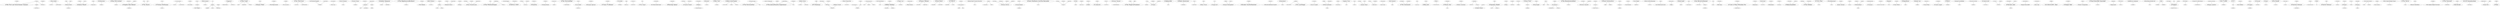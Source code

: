 strict graph "" {
	1970	 [fontsize=9,
		height=0.1388888888888889,
		label="b'Strung Out'",
		level=7,
		played=3187062.0,
		pos="-5000.79,14932.01",
		weight=142081,
		width=0.6805555555555556];
	1383	 [fontsize=30,
		height=0.4722222222222222,
		label="b'Me First and the\\nGimme Gimmes'",
		level=1,
		played=5712365.0,
		pos="18216.34,-26815.61",
		weight=228395,
		width=6.375];
	1970 -- 1383	 [weight=1.0];
	1667	 [fontsize=9,
		height=0.1388888888888889,
		label="b'Propagandhi'",
		level=7,
		played=3800348.0,
		pos="-4208.59,19128.64",
		weight=127524,
		width=0.7916666666666666];
	1970 -- 1667	 [weight=1.0];
	1969	 [fontsize=9,
		height=0.1388888888888889,
		label="b'Strike Anywhere'",
		level=7,
		played=2927917.0,
		pos="-5652.18,19650.51",
		weight=123166,
		width=1.0138888888888888];
	1970 -- 1969	 [weight=1.0];
	1199	 [fontsize=20,
		height=0.3194444444444444,
		label="b'Klaus Badelt'",
		level=3,
		played=4193797.0,
		pos="-29493.13,-14126.62",
		weight=211545,
		width=1.5694444444444444];
	60	 [fontsize=9,
		height=0.1388888888888889,
		label="b'Alan Silvestri'",
		level=7,
		played=1396226.0,
		pos="-30029.50,-12035.44",
		weight=126360,
		width=0.8333333333333334];
	1199 -- 60	 [weight=1.0];
	1032	 [fontsize=9,
		height=0.1388888888888889,
		label="b'James Newton\\nHoward'",
		level=7,
		played=2162397.0,
		pos="-28569.43,-13612.43",
		weight=129302,
		width=1.5138888888888888];
	1199 -- 1032	 [weight=1.0];
	1695	 [fontsize=9,
		height=0.1388888888888889,
		label="b'Rank 1'",
		level=7,
		played=976797.0,
		pos="-18915.48,2307.61",
		weight=137414,
		width=0.4444444444444444];
	1370	 [fontsize=20,
		height=0.3194444444444444,
		label="b'Mauro Picotto'",
		level=3,
		played=924165.0,
		pos="-18984.53,1016.99",
		weight=131819,
		width=1.7222222222222223];
	1695 -- 1370	 [weight=1.0];
	900	 [fontsize=9,
		height=0.1388888888888889,
		label="b'Grace Jones'",
		level=7,
		played=1097454.0,
		pos="-35090.58,861.57",
		weight=133765,
		width=0.7916666666666666];
	79	 [fontsize=30,
		height=0.4722222222222222,
		label="b'Alison Moyet'",
		level=1,
		played=644961.0,
		pos="-29332.36,-4167.17",
		weight=115870,
		width=2.388888888888889];
	900 -- 79	 [weight=1.0];
	259	 [fontsize=9,
		height=0.1388888888888889,
		label="b'Big Star'",
		level=7,
		played=1732268.0,
		pos="41237.33,12773.15",
		weight=123448,
		width=0.5138888888888888];
	435	 [fontsize=15,
		height=0.2361111111111111,
		label="b'Cheap Trick'",
		level=4,
		played=2276701.0,
		pos="-37243.85,-431.56",
		weight=276535,
		width=1.0972222222222223];
	259 -- 435	 [weight=1.0];
	2460	 [fontsize=25,
		height=0.3888888888888889,
		label="b'Wolfmother'",
		level=2,
		played=8987680.0,
		pos="6610.52,-29957.71",
		weight=498765,
		width=1.7777777777777777];
	537	 [fontsize=9,
		height=0.1388888888888889,
		label="b'Danko Jones'",
		level=7,
		played=3530710.0,
		pos="7411.58,-23583.45",
		weight=136752,
		width=0.8194444444444444];
	2460 -- 537	 [weight=1.0];
	1608	 [fontsize=30,
		height=0.4722222222222222,
		label="b'Paul McCartney'",
		level=1,
		played=6253004.0,
		pos="-25617.11,7397.22",
		weight=490203,
		width=2.9722222222222223];
	1732	 [fontsize=9,
		height=0.1388888888888889,
		label="b'Ringo Starr'",
		level=7,
		played=747259.0,
		pos="-27276.34,8096.87",
		weight=122399,
		width=0.7222222222222222];
	1608 -- 1732	 [weight=1.0];
	1685	 [fontsize=9,
		height=0.1388888888888889,
		label="b'Rachel Stevens'",
		level=7,
		played=1022252.0,
		pos="-36942.79,27908.79",
		weight=131031,
		width=0.9861111111111112];
	1907	 [fontsize=30,
		height=0.4722222222222222,
		label="b'Sophie Ellis-Bextor'",
		level=1,
		played=3608375.0,
		pos="-41948.20,26157.01",
		weight=310619,
		width=3.5277777777777777];
	1685 -- 1907	 [weight=1.0];
	1395	 [fontsize=9,
		height=0.1388888888888889,
		label="b'Mest'",
		level=7,
		played=2331237.0,
		pos="-21062.48,-16259.29",
		weight=124315,
		width=0.3055555555555556];
	2050	 [fontsize=30,
		height=0.4722222222222222,
		label="b'The Ataris'",
		level=1,
		played=7585380.0,
		pos="-15724.21,-14031.52",
		weight=402386,
		width=1.9027777777777777];
	1395 -- 2050	 [weight=1.0];
	881	 [fontsize=9,
		height=0.1388888888888889,
		label="b'G. Love'",
		level=7,
		played=888422.0,
		pos="-11447.50,-24666.88",
		weight=119949,
		width=0.5];
	2362	 [fontsize=30,
		height=0.4722222222222222,
		label="b'Tristan Prettyman'",
		level=1,
		played=1504593.0,
		pos="-14202.50,-31517.19",
		weight=153970,
		width=3.2916666666666665];
	881 -- 2362	 [weight=1.0];
	1291	 [fontsize=12,
		height=0.19444444444444445,
		label="b'Los Rodr\xc3\xadguez'",
		level=5,
		played=848868.0,
		pos="14718.47,13634.35",
		weight=102724,
		width=1.0277777777777777];
	1892	 [fontsize=9,
		height=0.1388888888888889,
		label="b'Soda Stereo'",
		level=7,
		played=3430543.0,
		pos="13999.26,16638.17",
		weight=132081,
		width=0.7777777777777778];
	1291 -- 1892	 [weight=1.0];
	112	 [fontsize=9,
		height=0.1388888888888889,
		label="b'Andr\xc3\xa9s Calamaro'",
		level=7,
		played=3120133.0,
		pos="13338.65,16598.49",
		weight=127700,
		width=1.0833333333333333];
	1291 -- 112	 [weight=1.0];
	2335	 [fontsize=9,
		height=0.1388888888888889,
		label="b'Tom McRae'",
		level=7,
		played=1790050.0,
		pos="-13546.06,42154.20",
		weight=136993,
		width=0.7361111111111112];
	2367	 [fontsize=15,
		height=0.2361111111111111,
		label="b'Turin Brakes'",
		level=4,
		played=2415581.0,
		pos="-11264.59,40378.93",
		weight=245432,
		width=1.1527777777777777];
	2335 -- 2367	 [weight=1.0];
	391	 [fontsize=9,
		height=0.1388888888888889,
		label="b\"Cam'ron\"",
		level=7,
		played=1933796.0,
		pos="-11739.23,14366.93",
		weight=138132,
		width=0.5277777777777778];
	1131	 [fontsize=9,
		height=0.1388888888888889,
		label="b'Juelz Santana'",
		level=7,
		played=1790048.0,
		pos="-10933.43,12309.63",
		weight=119264,
		width=0.8888888888888888];
	391 -- 1131	 [weight=1.0];
	1725	 [fontsize=25,
		height=0.3888888888888889,
		label="b'Rick James'",
		level=2,
		played=905168.0,
		pos="-7732.72,33427.72",
		weight=179537,
		width=1.8055555555555556];
	1596	 [fontsize=9,
		height=0.1388888888888889,
		label="b'Parliament'",
		level=7,
		played=1246331.0,
		pos="-4951.80,36489.67",
		weight=142949,
		width=0.6805555555555556];
	1725 -- 1596	 [weight=1.0];
	3	 [fontsize=9,
		height=0.1388888888888889,
		label="b'112'",
		level=7,
		played=1216313.0,
		pos="-18931.28,20710.67",
		weight=145079,
		width=0.2222222222222222];
	1083	 [fontsize=25,
		height=0.3888888888888889,
		label="b'Joe'",
		level=2,
		played=1245112.0,
		pos="-22612.69,22695.01",
		weight=135278,
		width=0.5694444444444444];
	3 -- 1083	 [weight=1.0];
	144	 [fontsize=25,
		height=0.3888888888888889,
		label="b'Apparat'",
		level=2,
		played=3757399.0,
		pos="26230.27,-1729.29",
		weight=158464,
		width=1.2222222222222223];
	705	 [fontsize=9,
		height=0.1388888888888889,
		label="b'Ellen Allien\\n& Apparat'",
		level=7,
		played=1976828.0,
		pos="27716.49,781.06",
		weight=140056,
		width=1.4305555555555556];
	144 -- 705	 [weight=1.0];
	2024	 [fontsize=9,
		height=0.1388888888888889,
		label="b'Telefon Tel\\nAviv'",
		level=7,
		played=2534094.0,
		pos="8999.65,21508.36",
		weight=145217,
		width=1.0555555555555556];
	144 -- 2024	 [weight=1.0];
	2277	 [fontsize=30,
		height=0.4722222222222222,
		label="b'The Used'",
		level=1,
		played=25453767.0,
		pos="-8001.79,-7023.95",
		weight=533923,
		width=1.8194444444444444];
	66	 [fontsize=9,
		height=0.1388888888888889,
		label="b'Alesana'",
		level=7,
		played=6089485.0,
		pos="-9046.13,-6645.92",
		weight=122228,
		width=0.5138888888888888];
	2277 -- 66	 [weight=1.0];
	743	 [fontsize=9,
		height=0.1388888888888889,
		label="b'Escape The\\nFate'",
		level=7,
		played=7466661.0,
		pos="-10263.14,-7705.42",
		weight=134628,
		width=1.1388888888888888];
	2277 -- 743	 [weight=1.0];
	1187	 [fontsize=9,
		height=0.1388888888888889,
		label="b'Kill Hannah'",
		level=7,
		played=3941832.0,
		pos="-9025.97,-14037.70",
		weight=139913,
		width=0.7222222222222222];
	2277 -- 1187	 [weight=1.0];
	474	 [fontsize=9,
		height=0.1388888888888889,
		label="b'Clipse'",
		level=7,
		played=2583768.0,
		pos="-19231.12,-3986.57",
		weight=143451,
		width=0.4027777777777778];
	1151	 [fontsize=30,
		height=0.4722222222222222,
		label="b'Kanye West'",
		level=1,
		played=40672064.0,
		pos="-19162.98,-4430.27",
		weight=1023445,
		width=2.25];
	474 -- 1151	 [weight=1.0];
	1381	 [fontsize=9,
		height=0.1388888888888889,
		label="b'Meat Puppets'",
		level=7,
		played=1673993.0,
		pos="19284.19,7223.25",
		weight=142097,
		width=0.8611111111111112];
	2232	 [fontsize=20,
		height=0.3194444444444444,
		label="b'The Replacements'",
		level=3,
		played=3216690.0,
		pos="12103.49,9308.99",
		weight=153863,
		width=2.3333333333333335];
	1381 -- 2232	 [weight=1.0];
	818	 [fontsize=9,
		height=0.1388888888888889,
		label="b'Frank Black'",
		level=7,
		played=2208661.0,
		pos="4840.13,38020.22",
		weight=136103,
		width=0.75];
	2179	 [fontsize=15,
		height=0.2361111111111111,
		label="b'The Lemonheads'",
		level=4,
		played=2274587.0,
		pos="10434.31,-15736.43",
		weight=169978,
		width=1.5972222222222223];
	818 -- 2179	 [weight=1.0];
	2402	 [fontsize=30,
		height=0.4722222222222222,
		label="b'Van Morrison'",
		level=1,
		played=9171618.0,
		pos="-28986.58,10545.39",
		weight=650090,
		width=2.486111111111111];
	1953	 [fontsize=9,
		height=0.1388888888888889,
		label="b'Steve Winwood'",
		level=7,
		played=755318.0,
		pos="-25125.53,6146.30",
		weight=139249,
		width=0.9722222222222222];
	2402 -- 1953	 [weight=1.0];
	313	 [fontsize=9,
		height=0.1388888888888889,
		label="b'Bob Dylan and\\nThe Band'",
		level=7,
		played=995713.0,
		pos="-27154.85,11558.90",
		weight=141120,
		width=1.6388888888888888];
	2402 -- 313	 [weight=1.0];
	45	 [fontsize=20,
		height=0.3194444444444444,
		label="b'A Flock\\nof Seagulls'",
		level=3,
		played=1172488.0,
		pos="-38038.78,3278.53",
		weight=191016,
		width=2.5416666666666665];
	2082	 [fontsize=9,
		height=0.1388888888888889,
		label="b'The Buggles'",
		level=7,
		played=700813.0,
		pos="-43806.27,-3651.58",
		weight=141378,
		width=0.7916666666666666];
	45 -- 2082	 [weight=1.0];
	2414	 [fontsize=9,
		height=0.1388888888888889,
		label="b'Vince Guaraldi\\nTrio'",
		level=7,
		played=1367499.0,
		pos="-26414.09,-1159.82",
		weight=129962,
		width=1.2777777777777777];
	1625	 [fontsize=15,
		height=0.2361111111111111,
		label="b'Perry Como'",
		level=4,
		played=733498.0,
		pos="-26049.51,1152.41",
		weight=156087,
		width=1.0972222222222223];
	2414 -- 1625	 [weight=1.0];
	149	 [fontsize=25,
		height=0.3888888888888889,
		label="b'Arch Enemy'",
		level=2,
		played=14932581.0,
		pos="-1533.14,6372.31",
		weight=307623,
		width=1.9027777777777777];
	402	 [fontsize=9,
		height=0.1388888888888889,
		label="b'Carcass'",
		level=7,
		played=4317954.0,
		pos="-758.52,6575.98",
		weight=138315,
		width=0.5138888888888888];
	149 -- 402	 [weight=1.0];
	1024	 [fontsize=9,
		height=0.1388888888888889,
		label="b'Jagged Edge'",
		level=7,
		played=1067280.0,
		pos="-23045.57,20038.26",
		weight=120661,
		width=0.8194444444444444];
	1083 -- 1024	 [weight=1.0];
	310	 [fontsize=9,
		height=0.1388888888888889,
		label="b'Bobby Valentino'",
		level=7,
		played=1186038.0,
		pos="-11261.97,17727.43",
		weight=106056,
		width=1.0138888888888888];
	1083 -- 310	 [weight=1.0];
	870	 [fontsize=9,
		height=0.1388888888888889,
		label="b'Ginuwine'",
		level=7,
		played=1079727.0,
		pos="-20529.57,25060.80",
		weight=139416,
		width=0.5833333333333334];
	1083 -- 870	 [weight=1.0];
	1794	 [fontsize=25,
		height=0.3888888888888889,
		label="b'Sarah Slean'",
		level=2,
		played=1003602.0,
		pos="13082.39,5738.58",
		weight=100375,
		width=1.9166666666666667];
	2412	 [fontsize=9,
		height=0.1388888888888889,
		label="b'Vienna Teng'",
		level=7,
		played=2207570.0,
		pos="5607.09,1308.73",
		weight=138324,
		width=0.7777777777777778];
	1794 -- 2412	 [weight=1.0];
	2358	 [fontsize=9,
		height=0.1388888888888889,
		label="b'Tr\xc3\xbcby Trio'",
		level=7,
		played=720485.0,
		pos="32549.00,20172.93",
		weight=139282,
		width=0.6388888888888888];
	1282	 [fontsize=20,
		height=0.3194444444444444,
		label="b'Llorca'",
		level=3,
		played=575594.0,
		pos="30886.65,23731.14",
		weight=114751,
		width=0.7638888888888888];
	2358 -- 1282	 [weight=1.0];
	164	 [fontsize=30,
		height=0.4722222222222222,
		label="b'Ashlee Simpson'",
		level=1,
		played=7474313.0,
		pos="-38852.29,26551.47",
		weight=469115,
		width=3.013888888888889];
	91	 [fontsize=9,
		height=0.1388888888888889,
		label="b'Aly &\\nAJ'",
		level=7,
		played=2479944.0,
		pos="-45440.26,7385.06",
		weight=139448,
		width=0.6111111111111112];
	164 -- 91	 [weight=1.0];
	2397	 [fontsize=9,
		height=0.1388888888888889,
		label="b'Vanessa Hudgens'",
		level=7,
		played=2014325.0,
		pos="-48116.24,2977.31",
		weight=128170,
		width=1.125];
	164 -- 2397	 [weight=1.0];
	2234	 [fontsize=30,
		height=0.4722222222222222,
		label="b'The Righteous\\nBrothers'",
		level=1,
		played=782787.0,
		pos="-6687.89,40371.03",
		weight=160867,
		width=4.638888888888889];
	2210	 [fontsize=9,
		height=0.1388888888888889,
		label="b'The Platters'",
		level=7,
		played=713512.0,
		pos="-5505.22,40413.12",
		weight=139025,
		width=0.7638888888888888];
	2234 -- 2210	 [weight=1.0];
	2269	 [fontsize=9,
		height=0.1388888888888889,
		label="b'The Thermals'",
		level=7,
		played=2985820.0,
		pos="9625.57,41420.31",
		weight=121491,
		width=0.8611111111111112];
	2286	 [fontsize=20,
		height=0.3194444444444444,
		label="b'The Walkmen'",
		level=3,
		played=4961324.0,
		pos="7809.35,15316.51",
		weight=334187,
		width=1.7222222222222223];
	2269 -- 2286	 [weight=1.0];
	264	 [fontsize=25,
		height=0.3888888888888889,
		label="b'Bill Withers'",
		level=2,
		played=2528565.0,
		pos="-8228.17,38691.24",
		weight=342098,
		width=1.75];
	1782	 [fontsize=9,
		height=0.1388888888888889,
		label="b'Sam &\\nDave'",
		level=7,
		played=714031.0,
		pos="-7644.21,39037.49",
		weight=141612,
		width=0.8611111111111112];
	264 -- 1782	 [weight=1.0];
	765	 [fontsize=9,
		height=0.1388888888888889,
		label="b'Faith Evans'",
		level=7,
		played=794319.0,
		pos="-13104.62,26670.28",
		weight=136879,
		width=0.75];
	2330	 [fontsize=20,
		height=0.3194444444444444,
		label="b'TLC'",
		level=3,
		played=2632028.0,
		pos="-16166.59,24981.27",
		weight=333436,
		width=0.5277777777777778];
	765 -- 2330	 [weight=1.0];
	1951	 [fontsize=9,
		height=0.1388888888888889,
		label="b'Steve Earle'",
		level=7,
		played=1517462.0,
		pos="7477.68,-8882.29",
		weight=143243,
		width=0.7361111111111112];
	723	 [fontsize=20,
		height=0.3194444444444444,
		label="b'Emmylou Harris'",
		level=3,
		played=1461270.0,
		pos="7151.78,-7045.27",
		weight=142511,
		width=1.9861111111111112];
	1951 -- 723	 [weight=1.0];
	859	 [fontsize=9,
		height=0.1388888888888889,
		label="b'Gentle Giant'",
		level=7,
		played=1458900.0,
		pos="12356.98,10763.45",
		weight=128643,
		width=0.7916666666666666];
	806	 [fontsize=20,
		height=0.3194444444444444,
		label="b'Focus'",
		level=3,
		played=822816.0,
		pos="-32515.42,6585.86",
		weight=110746,
		width=0.7638888888888888];
	859 -- 806	 [weight=1.0];
	2516	 [fontsize=9,
		height=0.1388888888888889,
		label="b'Hector Berlioz'",
		level=7,
		played=600973.0,
		pos="29101.44,-13019.07",
		weight=137202,
		width=0.8888888888888888];
	2502	 [fontsize=25,
		height=0.3888888888888889,
		label="b'Felix Mendelssohn'",
		level=2,
		played=1302263.0,
		pos="27529.55,-13546.69",
		weight=234010,
		width=2.9027777777777777];
	2516 -- 2502	 [weight=1.0];
	2492	 [fontsize=9,
		height=0.1388888888888889,
		label="b'Zwan'",
		level=7,
		played=1382732.0,
		pos="-11829.85,-27664.33",
		weight=123351,
		width=0.3472222222222222];
	2291	 [fontsize=30,
		height=0.4722222222222222,
		label="b'The White\\nStripes'",
		level=1,
		played=48044689.0,
		pos="-1107.82,-7681.67",
		weight=1242635,
		width=3.5555555555555554];
	2492 -- 2291	 [weight=1.0];
	587	 [fontsize=9,
		height=0.1388888888888889,
		label="b'Del tha\\nFunkee Homosapien'",
		level=7,
		played=1991321.0,
		pos="38932.73,17896.99",
		weight=136831,
		width=1.8472222222222223];
	588	 [fontsize=30,
		height=0.4722222222222222,
		label="b'Deltron 3030'",
		level=1,
		played=2493033.0,
		pos="34213.24,14817.43",
		weight=149636,
		width=2.388888888888889];
	587 -- 588	 [weight=1.0];
	1626	 [fontsize=9,
		height=0.1388888888888889,
		label="b'Pete Murray'",
		level=7,
		played=1698914.0,
		pos="-15523.44,35157.31",
		weight=134203,
		width=0.7638888888888888];
	1366	 [fontsize=12,
		height=0.19444444444444445,
		label="b'Matt Costa'",
		level=5,
		played=3195755.0,
		pos="-13747.29,-32087.77",
		weight=229045,
		width=0.7638888888888888];
	1626 -- 1366	 [weight=1.0];
	2012	 [fontsize=9,
		height=0.1388888888888889,
		label="b'Tarja Turunen'",
		level=7,
		played=3089137.0,
		pos="30210.01,-17434.15",
		weight=127938,
		width=0.8611111111111112];
	2465	 [fontsize=30,
		height=0.4722222222222222,
		label="b'Xandria'",
		level=1,
		played=3253756.0,
		pos="32390.53,-19660.39",
		weight=146459,
		width=1.4444444444444444];
	2012 -- 2465	 [weight=1.0];
	1410	 [fontsize=9,
		height=0.1388888888888889,
		label="b'Michael Gray'",
		level=7,
		played=605703.0,
		pos="-24183.27,-9128.35",
		weight=119633,
		width=0.8333333333333334];
	2385	 [fontsize=20,
		height=0.3194444444444444,
		label="b'Uniting Nations'",
		level=3,
		played=609742.0,
		pos="-14911.13,7280.65",
		weight=103026,
		width=1.8888888888888888];
	1410 -- 2385	 [weight=1.0];
	1030	 [fontsize=12,
		height=0.19444444444444445,
		label="b'James Horner'",
		level=5,
		played=2764136.0,
		pos="-27603.95,-12953.65",
		weight=184293,
		width=1.0];
	1090	 [fontsize=9,
		height=0.1388888888888889,
		label="b'John Barry'",
		level=7,
		played=1185397.0,
		pos="-30885.53,-9566.53",
		weight=123109,
		width=0.6805555555555556];
	1030 -- 1090	 [weight=1.0];
	2282	 [fontsize=30,
		height=0.4722222222222222,
		label="b'The Verve\\nPipe'",
		level=1,
		played=1217535.0,
		pos="7047.95,-14462.25",
		weight=171136,
		width=3.111111111111111];
	572	 [fontsize=9,
		height=0.1388888888888889,
		label="b'Deep Blue\\nSomething'",
		level=7,
		played=777525.0,
		pos="22626.53,14618.54",
		weight=142101,
		width=1.4305555555555556];
	2282 -- 572	 [weight=1.0];
	1091	 [fontsize=9,
		height=0.1388888888888889,
		label="b'John Cale'",
		level=7,
		played=1312448.0,
		pos="25488.46,-5173.83",
		weight=123519,
		width=0.6388888888888888];
	1297	 [fontsize=25,
		height=0.3888888888888889,
		label="b'Lou Reed'",
		level=2,
		played=7682200.0,
		pos="30757.04,370.71",
		weight=592004,
		width=1.5138888888888888];
	1091 -- 1297	 [weight=1.0];
	1607	 [fontsize=9,
		height=0.1388888888888889,
		label="b'Paulina Rubio'",
		level=7,
		played=1137429.0,
		pos="16620.56,18447.12",
		weight=137273,
		width=0.875];
	730	 [fontsize=25,
		height=0.3888888888888889,
		label="b'Enrique Iglesias'",
		level=2,
		played=6252538.0,
		pos="-38934.05,16674.60",
		weight=410708,
		width=2.4722222222222223];
	1607 -- 730	 [weight=1.0];
	2378	 [fontsize=9,
		height=0.1388888888888889,
		label="b'Ugly Kid\\nJoe'",
		level=7,
		played=969123.0,
		pos="-6159.00,-15667.58",
		weight=136945,
		width=0.875];
	916	 [fontsize=30,
		height=0.4722222222222222,
		label="b\"Guns N'\\nRoses\"",
		level=1,
		played=36335776.0,
		pos="36863.86,-3785.77",
		weight=1276030,
		width=3.0277777777777777];
	2378 -- 916	 [weight=1.0];
	511	 [fontsize=20,
		height=0.3194444444444444,
		label="b'Crossfade'",
		level=3,
		played=4117608.0,
		pos="-7634.68,-19496.78",
		weight=257392,
		width=1.2777777777777777];
	2364	 [fontsize=9,
		height=0.1388888888888889,
		label="b'TRUSTcompany'",
		level=7,
		played=1904049.0,
		pos="-5976.60,-17298.19",
		weight=128688,
		width=1.0];
	511 -- 2364	 [weight=1.0];
	86	 [fontsize=9,
		height=0.1388888888888889,
		label="b'Alpha'",
		level=7,
		played=997387.0,
		pos="31771.77,18564.97",
		weight=140616,
		width=0.3611111111111111];
	1185	 [fontsize=15,
		height=0.2361111111111111,
		label="b'Kid Loco'",
		level=4,
		played=2042365.0,
		pos="30481.90,10003.48",
		weight=244053,
		width=0.8055555555555556];
	86 -- 1185	 [weight=1.0];
	1345	 [fontsize=10,
		height=0.1527777777777778,
		label="b'Marisa Monte'",
		level=6,
		played=2915732.0,
		pos="27068.77,22858.96",
		weight=166360,
		width=0.8888888888888888];
	2396	 [fontsize=9,
		height=0.1388888888888889,
		label="b'Vanessa da\\nMata'",
		level=7,
		played=1551838.0,
		pos="26269.64,21770.87",
		weight=119964,
		width=1.1527777777777777];
	1345 -- 2396	 [weight=1.0];
	2423	 [fontsize=9,
		height=0.1388888888888889,
		label="b'War'",
		level=7,
		played=847676.0,
		pos="-2972.85,33665.52",
		weight=145375,
		width=0.25];
	2200	 [fontsize=25,
		height=0.3888888888888889,
		label="b\"The O'Jays\"",
		level=2,
		played=653810.0,
		pos="-7789.69,38282.42",
		weight=143905,
		width=1.75];
	2423 -- 2200	 [weight=1.0];
	738	 [fontsize=9,
		height=0.1388888888888889,
		label="b'Eric B.\\n& Rakim'",
		level=7,
		played=1200995.0,
		pos="-19120.75,-7190.24",
		weight=144627,
		width=1.0694444444444444];
	178	 [fontsize=20,
		height=0.3194444444444444,
		label="b'A Tribe\\nCalled Quest'",
		level=3,
		played=9582630.0,
		pos="-17512.92,-3762.62",
		weight=382956,
		width=2.736111111111111];
	738 -- 178	 [weight=1.0];
	2545	 [fontsize=9,
		height=0.1388888888888889,
		label="b'Augustus Pablo'",
		level=7,
		played=1493894.0,
		pos="-25514.87,18540.17",
		weight=129186,
		width=0.9861111111111112];
	2552	 [fontsize=30,
		height=0.4722222222222222,
		label="b'Burning Spear'",
		level=1,
		played=1659443.0,
		pos="-25403.29,17609.83",
		weight=181515,
		width=2.6666666666666665];
	2545 -- 2552	 [weight=1.0];
	2430	 [fontsize=9,
		height=0.1388888888888889,
		label="b'Wayne Shorter'",
		level=7,
		played=821038.0,
		pos="11318.33,14150.34",
		weight=137098,
		width=0.9305555555555556];
	431	 [fontsize=25,
		height=0.3888888888888889,
		label="b'Charlie Parker'",
		level=2,
		played=2936642.0,
		pos="23110.36,25206.18",
		weight=238264,
		width=2.2222222222222223];
	2430 -- 431	 [weight=1.0];
	2203	 [fontsize=9,
		height=0.1388888888888889,
		label="b'The Ordinary\\nBoys'",
		level=7,
		played=1323344.0,
		pos="-13912.84,50243.63",
		weight=141211,
		width=1.25];
	1420	 [fontsize=20,
		height=0.3194444444444444,
		label="b'Milburn'",
		level=3,
		played=2187607.0,
		pos="-17313.94,51431.19",
		weight=162623,
		width=0.9166666666666666];
	2203 -- 1420	 [weight=1.0];
	1338	 [fontsize=9,
		height=0.1388888888888889,
		label="b'Marco V'",
		level=7,
		played=748946.0,
		pos="-20155.49,4832.64",
		weight=123382,
		width=0.5277777777777778];
	1338 -- 1370	 [weight=1.0];
	1206	 [fontsize=25,
		height=0.3888888888888889,
		label="b'Kreator'",
		level=2,
		played=6566242.0,
		pos="37787.57,-7461.17",
		weight=185539,
		width=1.1388888888888888];
	133	 [fontsize=9,
		height=0.1388888888888889,
		label="b'Annihilator'",
		level=7,
		played=2943746.0,
		pos="43668.24,2600.43",
		weight=135211,
		width=0.6805555555555556];
	1206 -- 133	 [weight=1.0];
	320	 [fontsize=30,
		height=0.4722222222222222,
		label="b'Bon Iver'",
		level=1,
		played=9091948.0,
		pos="-1803.62,42926.55",
		weight=202669,
		width=1.5555555555555556];
	2452	 [fontsize=9,
		height=0.1388888888888889,
		label="b'Willy Mason'",
		level=7,
		played=1234870.0,
		pos="-6840.26,44538.05",
		weight=129883,
		width=0.7638888888888888];
	320 -- 2452	 [weight=1.0];
	74	 [fontsize=30,
		height=0.4722222222222222,
		label="b'Alice in\\nChains'",
		level=1,
		played=18477332.0,
		pos="749.56,-28967.55",
		weight=629040,
		width=3.0];
	1459	 [fontsize=9,
		height=0.1388888888888889,
		label="b'Mother Love\\nBone'",
		level=7,
		played=940223.0,
		pos="20186.09,8451.92",
		weight=119833,
		width=1.2222222222222223];
	74 -- 1459	 [weight=1.0];
	397	 [fontsize=9,
		height=0.1388888888888889,
		label="b'Candlebox'",
		level=7,
		played=1128267.0,
		pos="20076.12,9805.04",
		weight=129066,
		width=0.6666666666666666];
	74 -- 397	 [weight=1.0];
	1323	 [fontsize=9,
		height=0.1388888888888889,
		label="b'Mad Season'",
		level=7,
		played=1417987.0,
		pos="958.35,-27294.96",
		weight=128831,
		width=0.7777777777777778];
	74 -- 1323	 [weight=1.0];
	2081	 [fontsize=9,
		height=0.1388888888888889,
		label="b'The Brian\\nJonestown Massacre'",
		level=7,
		played=4840598.0,
		pos="46601.59,7634.46",
		weight=130555,
		width=2.0277777777777777];
	2230	 [fontsize=30,
		height=0.4722222222222222,
		label="b'The Raveonettes'",
		level=1,
		played=3969178.0,
		pos="45774.69,5981.46",
		weight=225545,
		width=3.1805555555555554];
	2081 -- 2230	 [weight=1.0];
	1729	 [fontsize=9,
		height=0.1388888888888889,
		label="b'Ride'",
		level=7,
		played=1816171.0,
		pos="47166.61,6099.98",
		weight=136591,
		width=0.2916666666666667];
	2081 -- 1729	 [weight=1.0];
	256	 [fontsize=9,
		height=0.1388888888888889,
		label="b'Big Brother & The\\nHolding Company'",
		level=7,
		played=693221.0,
		pos="32287.36,6110.45",
		weight=121046,
		width=2.3333333333333335];
	2166	 [fontsize=30,
		height=0.4722222222222222,
		label="b'The Jimi\\nHendrix Experience'",
		level=1,
		played=8493525.0,
		pos="39801.92,6194.09",
		weight=495688,
		width=5.569444444444445];
	256 -- 2166	 [weight=1.0];
	654	 [fontsize=9,
		height=0.1388888888888889,
		label="b'Dragonette'",
		level=7,
		played=1442438.0,
		pos="-36570.91,28511.29",
		weight=138001,
		width=0.6944444444444444];
	654 -- 1907	 [weight=1.0];
	592	 [fontsize=9,
		height=0.1388888888888889,
		label="b\"Des'ree\"",
		level=7,
		played=770554.0,
		pos="-14170.12,20598.03",
		weight=127143,
		width=0.4861111111111111];
	2330 -- 592	 [weight=1.0];
	733	 [fontsize=9,
		height=0.1388888888888889,
		label="b'En Vogue'",
		level=7,
		played=764781.0,
		pos="-12332.53,21261.28",
		weight=140505,
		width=0.6111111111111112];
	2330 -- 733	 [weight=1.0];
	248	 [fontsize=25,
		height=0.3888888888888889,
		label="b'Beth Orton'",
		level=2,
		played=3570700.0,
		pos="16950.20,-16001.04",
		weight=312380,
		width=1.6805555555555556];
	545	 [fontsize=9,
		height=0.1388888888888889,
		label="b'Dar Williams'",
		level=7,
		played=1487451.0,
		pos="6193.89,-457.03",
		weight=143227,
		width=0.7916666666666666];
	248 -- 545	 [weight=1.0];
	500	 [fontsize=9,
		height=0.1388888888888889,
		label="b'Cowboy Junkies'",
		level=7,
		played=1655281.0,
		pos="7768.03,-7905.73",
		weight=137255,
		width=1.0138888888888888];
	248 -- 500	 [weight=1.0];
	1025	 [fontsize=9,
		height=0.1388888888888889,
		label="b'Jakatta'",
		level=7,
		played=692599.0,
		pos="-22260.64,-4028.91",
		weight=134443,
		width=0.4583333333333333];
	774	 [fontsize=30,
		height=0.4722222222222222,
		label="b'FC/Kahuna'",
		level=1,
		played=549777.0,
		pos="18721.21,-348.99",
		weight=113815,
		width=2.111111111111111];
	1025 -- 774	 [weight=1.0];
	324	 [fontsize=9,
		height=0.1388888888888889,
		label="b'Bonnie Somerville'",
		level=7,
		played=570733.0,
		pos="-17297.59,38839.63",
		weight=131336,
		width=1.1388888888888888];
	378	 [fontsize=9,
		height=0.1388888888888889,
		label="b'Butterfly Boucher'",
		level=7,
		played=839003.0,
		pos="-19615.23,34770.28",
		weight=115527,
		width=1.0833333333333333];
	324 -- 378	 [weight=1.0];
	760	 [fontsize=20,
		height=0.3194444444444444,
		label="b'Every Time\\nI Die'",
		level=3,
		played=6022549.0,
		pos="-6113.80,204.57",
		weight=159968,
		width=2.2083333333333335];
	1656	 [fontsize=9,
		height=0.1388888888888889,
		label="b'Poison the\\nWell'",
		level=7,
		played=3546458.0,
		pos="-116.94,1902.15",
		weight=122812,
		width=1.0555555555555556];
	760 -- 1656	 [weight=1.0];
	2480	 [fontsize=12,
		height=0.19444444444444445,
		label="b'Ying Yang\\nTwins'",
		level=5,
		played=1675472.0,
		pos="-8382.51,1684.56",
		weight=158923,
		width=1.25];
	2359	 [fontsize=9,
		height=0.1388888888888889,
		label="b'Trick Daddy'",
		level=7,
		played=864347.0,
		pos="-11912.72,7093.05",
		weight=109506,
		width=0.75];
	2480 -- 2359	 [weight=1.0];
	2561	 [fontsize=12,
		height=0.19444444444444445,
		label="b'Die Fantastischen\\nVier'",
		level=5,
		played=3407805.0,
		pos="-5283.61,27973.25",
		weight=171131,
		width=1.6666666666666667];
	2554	 [fontsize=9,
		height=0.1388888888888889,
		label="b'Clueso'",
		level=7,
		played=4423356.0,
		pos="-796.18,25263.18",
		weight=145163,
		width=0.4444444444444444];
	2561 -- 2554	 [weight=1.0];
	2569	 [fontsize=9,
		height=0.1388888888888889,
		label="b'Jan Delay'",
		level=7,
		played=2003316.0,
		pos="-5529.17,29069.06",
		weight=130592,
		width=0.625];
	2561 -- 2569	 [weight=1.0];
	2558	 [fontsize=9,
		height=0.1388888888888889,
		label="b'Deichkind'",
		level=7,
		played=3549820.0,
		pos="-5472.60,26898.80",
		weight=145280,
		width=0.625];
	2561 -- 2558	 [weight=1.0];
	1840	 [fontsize=15,
		height=0.2361111111111111,
		label="b'She Wants\\nRevenge'",
		level=4,
		played=6227004.0,
		pos="13862.07,33290.08",
		weight=257284,
		width=1.9861111111111112];
	983	 [fontsize=9,
		height=0.1388888888888889,
		label="b'IAMX'",
		level=7,
		played=3302142.0,
		pos="-11284.47,-10618.62",
		weight=127856,
		width=0.3472222222222222];
	1840 -- 983	 [weight=1.0];
	1246	 [fontsize=9,
		height=0.1388888888888889,
		label="b'Lena Horne'",
		level=7,
		played=467756.0,
		pos="-16975.34,25591.69",
		weight=126192,
		width=0.7361111111111112];
	263	 [fontsize=30,
		height=0.4722222222222222,
		label="b'Billie Holiday'",
		level=1,
		played=7788794.0,
		pos="-11113.34,33289.51",
		weight=521970,
		width=2.388888888888889];
	1246 -- 263	 [weight=1.0];
	2322	 [fontsize=25,
		height=0.3888888888888889,
		label="b'Tiger Lou'",
		level=2,
		played=2699557.0,
		pos="-23301.05,31993.01",
		weight=105194,
		width=1.4722222222222223];
	948	 [fontsize=9,
		height=0.1388888888888889,
		label="b'Hello Saferide'",
		level=7,
		played=2645752.0,
		pos="-21622.91,30132.42",
		weight=130989,
		width=0.8888888888888888];
	2322 -- 948	 [weight=1.0];
	1369	 [fontsize=9,
		height=0.1388888888888889,
		label="b'Matt Wertz'",
		level=7,
		played=1393016.0,
		pos="-18617.90,27062.85",
		weight=123131,
		width=0.6805555555555556];
	2362 -- 1369	 [weight=1.0];
	1966	 [fontsize=9,
		height=0.1388888888888889,
		label="b'Strapping Young\\nLad'",
		level=7,
		played=5166136.0,
		pos="-3295.57,10322.71",
		weight=136794,
		width=1.375];
	776	 [fontsize=20,
		height=0.3194444444444444,
		label="b'Fear Factory'",
		level=3,
		played=9239296.0,
		pos="3292.61,4359.91",
		weight=307880,
		width=1.5833333333333333];
	1966 -- 776	 [weight=1.0];
	1492	 [fontsize=30,
		height=0.4722222222222222,
		label="b'Nancy Wilson'",
		level=1,
		played=731569.0,
		pos="-17842.38,26529.54",
		weight=148489,
		width=2.5555555555555554];
	1388	 [fontsize=9,
		height=0.1388888888888889,
		label="b'Mel Torm\xc3\xa9'",
		level=7,
		played=608453.0,
		pos="-24419.62,2075.18",
		weight=142963,
		width=0.6527777777777778];
	1492 -- 1388	 [weight=1.0];
	1760	 [fontsize=9,
		height=0.1388888888888889,
		label="b'Rosemary Clooney'",
		level=7,
		played=555091.0,
		pos="-24744.59,-3199.60",
		weight=126624,
		width=1.1805555555555556];
	1492 -- 1760	 [weight=1.0];
	1158	 [fontsize=30,
		height=0.4722222222222222,
		label="b'Kate Bush'",
		level=1,
		played=9593664.0,
		pos="17430.05,3962.93",
		weight=491069,
		width=1.9305555555555556];
	2262	 [fontsize=9,
		height=0.1388888888888889,
		label="b'The Sugarcubes'",
		level=7,
		played=1214936.0,
		pos="17798.78,3530.39",
		weight=132489,
		width=1.0277777777777777];
	1158 -- 2262	 [weight=1.0];
	1342	 [fontsize=9,
		height=0.1388888888888889,
		label="b'Marianne Faithfull'",
		level=7,
		played=1069847.0,
		pos="17074.10,1619.03",
		weight=133106,
		width=1.125];
	1158 -- 1342	 [weight=1.0];
	2514	 [fontsize=9,
		height=0.1388888888888889,
		label="b'Gustav Holst'",
		level=7,
		played=671640.0,
		pos="33866.17,-14098.15",
		weight=122271,
		width=0.8055555555555556];
	2514 -- 2502	 [weight=1.0];
	2386	 [fontsize=30,
		height=0.4722222222222222,
		label="b'UNKLE'",
		level=1,
		played=8733607.0,
		pos="25937.51,5911.76",
		weight=490687,
		width=1.4027777777777777];
	1046	 [fontsize=9,
		height=0.1388888888888889,
		label="b'Jay-Jay Johanson'",
		level=7,
		played=1814089.0,
		pos="-40672.52,20834.71",
		weight=133300,
		width=1.125];
	2386 -- 1046	 [weight=1.0];
	998	 [fontsize=9,
		height=0.1388888888888889,
		label="b'I Monster'",
		level=7,
		played=944767.0,
		pos="27052.68,17750.23",
		weight=123089,
		width=0.5972222222222222];
	2386 -- 998	 [weight=1.0];
	1778	 [fontsize=9,
		height=0.1388888888888889,
		label="b'Sage Francis'",
		level=7,
		played=4980622.0,
		pos="38064.32,14453.89",
		weight=138693,
		width=0.8333333333333334];
	996	 [fontsize=12,
		height=0.19444444444444445,
		label="b'Immortal Technique'",
		level=5,
		played=4962720.0,
		pos="-15230.58,-6375.52",
		weight=171592,
		width=1.375];
	1778 -- 996	 [weight=1.0];
	1117	 [fontsize=25,
		height=0.3888888888888889,
		label="b'Jos\xc3\xa9 Gonz\xc3\xa1lez'",
		level=2,
		played=13893748.0,
		pos="25101.63,14926.32",
		weight=545027,
		width=2.3055555555555554];
	2023	 [fontsize=9,
		height=0.1388888888888889,
		label="b'Teitur'",
		level=7,
		played=1511089.0,
		pos="-2830.12,36701.54",
		weight=143597,
		width=0.3611111111111111];
	1117 -- 2023	 [weight=1.0];
	563	 [fontsize=9,
		height=0.1388888888888889,
		label="b'Dead Poetic'",
		level=7,
		played=2444562.0,
		pos="-8046.81,-5223.34",
		weight=110793,
		width=0.7638888888888888];
	170	 [fontsize=10,
		height=0.1527777777777778,
		label="b'A Static\\nLullaby'",
		level=6,
		played=3096891.0,
		pos="-3650.08,-1966.12",
		weight=146199,
		width=1.0833333333333333];
	563 -- 170	 [weight=1.0];
	289	 [fontsize=9,
		height=0.1388888888888889,
		label="b'Blindside'",
		level=7,
		played=3434772.0,
		pos="901.14,5536.82",
		weight=131984,
		width=0.5833333333333334];
	563 -- 289	 [weight=1.0];
	2568	 [fontsize=9,
		height=0.1388888888888889,
		label="b'Israel Vibration'",
		level=7,
		played=923894.0,
		pos="-24288.66,17449.36",
		weight=129152,
		width=0.9444444444444444];
	2559	 [fontsize=25,
		height=0.3888888888888889,
		label="b'Dennis Brown'",
		level=2,
		played=863861.0,
		pos="-23009.67,14770.87",
		weight=140788,
		width=2.1666666666666665];
	2568 -- 2559	 [weight=1.0];
	351	 [fontsize=9,
		height=0.1388888888888889,
		label="b'Brendan Benson'",
		level=7,
		played=1754595.0,
		pos="3580.90,41070.04",
		weight=109384,
		width=1.0416666666666667];
	351 -- 2291	 [weight=1.0];
	685	 [fontsize=9,
		height=0.1388888888888889,
		label="b'Ed Harcourt'",
		level=7,
		played=1551950.0,
		pos="2731.33,40150.85",
		weight=133242,
		width=0.75];
	351 -- 685	 [weight=1.0];
	1552	 [fontsize=9,
		height=0.1388888888888889,
		label="b'Obie Trice'",
		level=7,
		played=1411777.0,
		pos="-11204.40,10490.10",
		weight=143269,
		width=0.6527777777777778];
	1284	 [fontsize=25,
		height=0.3888888888888889,
		label="b'Lloyd Banks'",
		level=2,
		played=1791056.0,
		pos="-12038.11,9188.39",
		weight=141309,
		width=1.9027777777777777];
	1552 -- 1284	 [weight=1.0];
	549	 [fontsize=30,
		height=0.4722222222222222,
		label="b'Dave Matthews &\\nTim Reynolds'",
		level=1,
		played=1843299.0,
		pos="-7047.29,-26104.17",
		weight=110409,
		width=6.166666666666667];
	1550	 [fontsize=9,
		height=0.1388888888888889,
		label="b'O.A.R.'",
		level=7,
		played=3649221.0,
		pos="-6679.47,-25198.81",
		weight=141947,
		width=0.4305555555555556];
	549 -- 1550	 [weight=1.0];
	2326	 [fontsize=9,
		height=0.1388888888888889,
		label="b'Tim McGraw'",
		level=7,
		played=2358313.0,
		pos="-25995.98,29681.88",
		weight=130016,
		width=0.7777777777777778];
	1286	 [fontsize=12,
		height=0.19444444444444445,
		label="b'Lonestar'",
		level=5,
		played=1001966.0,
		pos="-28656.93,26538.55",
		weight=103286,
		width=0.625];
	2326 -- 1286	 [weight=1.0];
	1678	 [fontsize=20,
		height=0.3194444444444444,
		label="b'Q-Tip'",
		level=3,
		played=1615211.0,
		pos="36351.02,12737.99",
		weight=124264,
		width=0.6944444444444444];
	1321	 [fontsize=9,
		height=0.1388888888888889,
		label="b'Madlib'",
		level=7,
		played=3838041.0,
		pos="36810.27,12445.83",
		weight=138353,
		width=0.4166666666666667];
	1678 -- 1321	 [weight=1.0];
	344	 [fontsize=9,
		height=0.1388888888888889,
		label="b'Brad Paisley'",
		level=7,
		played=2267843.0,
		pos="-24330.11,26849.01",
		weight=125204,
		width=0.7916666666666666];
	2013	 [fontsize=12,
		height=0.19444444444444445,
		label="b'Taylor Swift'",
		level=5,
		played=7166919.0,
		pos="-20263.37,25315.98",
		weight=209740,
		width=0.8055555555555556];
	344 -- 2013	 [weight=1.0];
	1260	 [fontsize=20,
		height=0.3194444444444444,
		label="b\"Lil' Wayne\"",
		level=3,
		played=15553864.0,
		pos="-12970.62,-5951.23",
		weight=325910,
		width=1.2777777777777777];
	1131 -- 1260	 [weight=1.0];
	169	 [fontsize=9,
		height=0.1388888888888889,
		label="b'Asobi Seksu'",
		level=7,
		played=2692411.0,
		pos="3149.88,21546.80",
		weight=129875,
		width=0.7777777777777778];
	1313	 [fontsize=25,
		height=0.3888888888888889,
		label="b'M83'",
		level=2,
		played=12538896.0,
		pos="2657.03,23371.35",
		weight=493679,
		width=0.6805555555555556];
	169 -- 1313	 [weight=1.0];
	1726	 [fontsize=9,
		height=0.1388888888888889,
		label="b'Rick Ross'",
		level=7,
		played=2358400.0,
		pos="-15998.87,14384.92",
		weight=133688,
		width=0.625];
	1305	 [fontsize=30,
		height=0.4722222222222222,
		label="b'Ludacris'",
		level=1,
		played=6776141.0,
		pos="-13633.08,-4313.98",
		weight=423907,
		width=1.5833333333333333];
	1726 -- 1305	 [weight=1.0];
	711	 [fontsize=12,
		height=0.19444444444444445,
		label="b'Eluvium'",
		level=5,
		played=3223612.0,
		pos="-2040.37,23323.79",
		weight=187273,
		width=0.5694444444444444];
	1940	 [fontsize=9,
		height=0.1388888888888889,
		label="b'Stars of\\nthe Lid'",
		level=7,
		played=3125820.0,
		pos="-2214.84,23389.19",
		weight=127109,
		width=1.0416666666666667];
	711 -- 1940	 [weight=1.0];
	659	 [fontsize=25,
		height=0.3888888888888889,
		label="b'Dream Theater'",
		level=2,
		played=31724023.0,
		pos="-11079.75,6415.38",
		weight=490265,
		width=2.3472222222222223];
	1270	 [fontsize=9,
		height=0.1388888888888889,
		label="b'Liquid Tension\\nExperiment'",
		level=7,
		played=2270462.0,
		pos="36595.12,5154.00",
		weight=134930,
		width=1.7222222222222223];
	659 -- 1270	 [weight=1.0];
	2061	 [fontsize=9,
		height=0.1388888888888889,
		label="b'The Bees'",
		level=7,
		played=1218187.0,
		pos="-546.22,34112.01",
		weight=127684,
		width=0.5972222222222222];
	2186	 [fontsize=30,
		height=0.4722222222222222,
		label="b'The Magic\\nNumbers'",
		level=1,
		played=4149754.0,
		pos="-13998.85,40100.61",
		weight=311402,
		width=3.986111111111111];
	2061 -- 2186	 [weight=1.0];
	1990	 [fontsize=9,
		height=0.1388888888888889,
		label="b'Surkin'",
		level=7,
		played=708900.0,
		pos="28005.96,3855.02",
		weight=111343,
		width=0.4027777777777778];
	68	 [fontsize=9,
		height=0.1388888888888889,
		label="b'Alex Gopher'",
		level=7,
		played=637375.0,
		pos="5349.75,34106.15",
		weight=119801,
		width=0.7777777777777778];
	1990 -- 68	 [weight=1.0];
	2418	 [fontsize=25,
		height=0.3888888888888889,
		label="b'Vitalic'",
		level=2,
		played=3010782.0,
		pos="3883.37,31742.09",
		weight=241537,
		width=0.9305555555555556];
	1990 -- 2418	 [weight=1.0];
	88	 [fontsize=30,
		height=0.4722222222222222,
		label="b'Alphaville'",
		level=1,
		played=2471194.0,
		pos="-44411.60,2741.88",
		weight=291200,
		width=1.7916666666666667];
	2477	 [fontsize=9,
		height=0.1388888888888889,
		label="b'Yello'",
		level=7,
		played=1298935.0,
		pos="23051.34,-6355.09",
		weight=139785,
		width=0.3055555555555556];
	88 -- 2477	 [weight=1.0];
	1619	 [fontsize=30,
		height=0.4722222222222222,
		label="b'Pedro the\\nLion'",
		level=1,
		played=4419533.0,
		pos="9994.39,43937.85",
		weight=240022,
		width=2.9444444444444446];
	1106	 [fontsize=9,
		height=0.1388888888888889,
		label="b'John Vanderslice'",
		level=7,
		played=2044278.0,
		pos="9813.19,42252.22",
		weight=132952,
		width=1.0694444444444444];
	1619 -- 1106	 [weight=1.0];
	1510	 [fontsize=9,
		height=0.1388888888888889,
		label="b'Nerina Pallot'",
		level=7,
		played=1163019.0,
		pos="-14024.88,39302.51",
		weight=142913,
		width=0.8194444444444444];
	1510 -- 378	 [weight=1.0];
	1256	 [fontsize=12,
		height=0.19444444444444445,
		label="b'Liars'",
		level=5,
		played=3449044.0,
		pos="14041.66,18959.81",
		weight=186567,
		width=0.3472222222222222];
	1114	 [fontsize=9,
		height=0.1388888888888889,
		label="b'Jonny Greenwood'",
		level=7,
		played=1306146.0,
		pos="11124.37,19231.93",
		weight=131344,
		width=1.125];
	1256 -- 1114	 [weight=1.0];
	896	 [fontsize=9,
		height=0.1388888888888889,
		label="b'Goose'",
		level=7,
		played=1558361.0,
		pos="19053.89,35119.76",
		weight=126170,
		width=0.4166666666666667];
	341	 [fontsize=25,
		height=0.3888888888888889,
		label="b'Boys Noize'",
		level=2,
		played=2818736.0,
		pos="27165.96,3952.34",
		weight=207586,
		width=1.7638888888888888];
	896 -- 341	 [weight=1.0];
	8	 [fontsize=9,
		height=0.1388888888888889,
		label="b'+44'",
		level=7,
		played=4146530.0,
		pos="-22280.11,-20090.87",
		weight=133149,
		width=0.2361111111111111];
	1978	 [fontsize=25,
		height=0.3888888888888889,
		label="b'Sugarcult'",
		level=2,
		played=7827749.0,
		pos="-20414.78,-26198.37",
		weight=411221,
		width=1.4722222222222223];
	8 -- 1978	 [weight=1.0];
	2345	 [fontsize=9,
		height=0.1388888888888889,
		label="b'Toploader'",
		level=7,
		played=788252.0,
		pos="-29702.66,-2331.33",
		weight=121948,
		width=0.625];
	534	 [fontsize=25,
		height=0.3888888888888889,
		label="b'Daniel Bedingfield'",
		level=2,
		played=1480861.0,
		pos="-32152.74,16305.88",
		weight=188172,
		width=2.8055555555555554];
	2345 -- 534	 [weight=1.0];
	2315	 [fontsize=9,
		height=0.1388888888888889,
		label="b'Thunderball'",
		level=7,
		played=712751.0,
		pos="30141.03,16048.13",
		weight=136896,
		width=0.75];
	1208	 [fontsize=30,
		height=0.4722222222222222,
		label="b'Kruder &\\nDorfmeister'",
		level=1,
		played=3615307.0,
		pos="30745.05,6765.38",
		weight=357924,
		width=4.152777777777778];
	2315 -- 1208	 [weight=1.0];
	967	 [fontsize=9,
		height=0.1388888888888889,
		label="b'Horace Silver'",
		level=7,
		played=731006.0,
		pos="20343.35,21728.75",
		weight=130113,
		width=0.8472222222222222];
	2109	 [fontsize=20,
		height=0.3194444444444444,
		label="b'The Dave\\nBrubeck Quartet'",
		level=3,
		played=1630492.0,
		pos="13637.13,13465.25",
		weight=200121,
		width=3.4722222222222223];
	967 -- 2109	 [weight=1.0];
	925	 [fontsize=25,
		height=0.3888888888888889,
		label="b'Hadouken!'",
		level=2,
		played=3294601.0,
		pos="18878.64,25699.78",
		weight=106745,
		width=1.6805555555555556];
	1845	 [fontsize=9,
		height=0.1388888888888889,
		label="b'Shitdisco'",
		level=7,
		played=1426849.0,
		pos="18747.42,26025.54",
		weight=138693,
		width=0.5833333333333334];
	925 -- 1845	 [weight=1.0];
	846	 [fontsize=9,
		height=0.1388888888888889,
		label="b'Galaxie 500'",
		level=7,
		played=1471180.0,
		pos="1484.48,24903.58",
		weight=100534,
		width=0.75];
	1708	 [fontsize=9,
		height=0.1388888888888889,
		label="b'Red House\\nPainters'",
		level=7,
		played=2252707.0,
		pos="1509.23,25066.10",
		weight=133693,
		width=1.3333333333333333];
	846 -- 1708	 [weight=1.0];
	2481	 [fontsize=30,
		height=0.4722222222222222,
		label="b'Yo La\\nTengo'",
		level=1,
		played=12114612.0,
		pos="3056.40,37543.51",
		weight=501036,
		width=2.625];
	846 -- 2481	 [weight=1.0];
	34	 [fontsize=9,
		height=0.1388888888888889,
		label="b'A.C. Newman'",
		level=7,
		played=1877957.0,
		pos="7960.49,39787.63",
		weight=140351,
		width=0.8611111111111112];
	1299	 [fontsize=25,
		height=0.3888888888888889,
		label="b'Love Is\\nAll'",
		level=2,
		played=1046804.0,
		pos="6608.45,36554.50",
		weight=105033,
		width=1.8055555555555556];
	34 -- 1299	 [weight=1.0];
	1808	 [fontsize=9,
		height=0.1388888888888889,
		label="b'S Club\\n7'",
		level=7,
		played=1223103.0,
		pos="-39707.46,10198.93",
		weight=135593,
		width=0.625];
	1808 -- 534	 [weight=1.0];
	222	 [fontsize=9,
		height=0.1388888888888889,
		label="b'Beanfield'",
		level=7,
		played=702146.0,
		pos="32502.80,21222.11",
		weight=130305,
		width=0.5972222222222222];
	671	 [fontsize=20,
		height=0.3194444444444444,
		label="b'dZihan &\\nKamien'",
		level=3,
		played=2179239.0,
		pos="29684.06,22495.30",
		weight=268681,
		width=2.2916666666666665];
	222 -- 671	 [weight=1.0];
	2471	 [fontsize=9,
		height=0.1388888888888889,
		label="b'Yael Naim'",
		level=7,
		played=1411942.0,
		pos="6272.78,-9241.76",
		weight=120779,
		width=0.6388888888888888];
	404	 [fontsize=15,
		height=0.2361111111111111,
		label="b'Carla Bruni'",
		level=4,
		played=4402035.0,
		pos="5950.78,-8590.04",
		weight=241038,
		width=1.0277777777777777];
	2471 -- 404	 [weight=1.0];
	140	 [fontsize=25,
		height=0.3888888888888889,
		label="b'Aphex Twin'",
		level=2,
		played=21242277.0,
		pos="18800.46,2843.67",
		weight=664060,
		width=1.8194444444444444];
	48	 [fontsize=9,
		height=0.1388888888888889,
		label="b'AFX'",
		level=7,
		played=2299905.0,
		pos="23149.44,303.46",
		weight=137992,
		width=0.2777777777777778];
	140 -- 48	 [weight=1.0];
	1159	 [fontsize=9,
		height=0.1388888888888889,
		label="b'Kate Havnevik'",
		level=7,
		played=1246575.0,
		pos="-18248.10,33642.41",
		weight=111383,
		width=0.9027777777777778];
	378 -- 1159	 [weight=1.0];
	1888	 [fontsize=12,
		height=0.19444444444444445,
		label="b'Snap!'",
		level=5,
		played=1017311.0,
		pos="-23167.81,10750.01",
		weight=196869,
		width=0.4166666666666667];
	571	 [fontsize=9,
		height=0.1388888888888889,
		label="b'Deee-Lite'",
		level=7,
		played=675626.0,
		pos="22527.59,36269.82",
		weight=120933,
		width=0.6111111111111112];
	1888 -- 571	 [weight=1.0];
	2491	 [fontsize=9,
		height=0.1388888888888889,
		label="b'Zoot Woman'",
		level=7,
		played=1369006.0,
		pos="8855.56,25160.75",
		weight=129361,
		width=0.7916666666666666];
	1135	 [fontsize=25,
		height=0.3888888888888889,
		label="b'Junior Boys'",
		level=2,
		played=4049716.0,
		pos="8278.62,27343.55",
		weight=200236,
		width=1.8194444444444444];
	2491 -- 1135	 [weight=1.0];
	1391	 [fontsize=9,
		height=0.1388888888888889,
		label="b'Men Without\\nHats'",
		level=7,
		played=681250.0,
		pos="-37564.29,1972.93",
		weight=120168,
		width=1.1944444444444444];
	1391 -- 2082	 [weight=1.0];
	1070	 [fontsize=9,
		height=0.1388888888888889,
		label="b'Jim Croce'",
		level=7,
		played=1193962.0,
		pos="-27892.13,9181.76",
		weight=143632,
		width=0.625];
	1093	 [fontsize=15,
		height=0.2361111111111111,
		label="b'John Denver'",
		level=4,
		played=1668092.0,
		pos="-32348.74,5579.76",
		weight=185614,
		width=1.1666666666666667];
	1070 -- 1093	 [weight=1.0];
	2116	 [fontsize=9,
		height=0.1388888888888889,
		label="b'The Divine\\nComedy'",
		level=7,
		played=2539105.0,
		pos="-29639.08,-1284.13",
		weight=145381,
		width=1.3055555555555556];
	1044	 [fontsize=15,
		height=0.2361111111111111,
		label="b'Jarvis Cocker'",
		level=4,
		played=1272939.0,
		pos="-13896.48,54726.46",
		weight=102396,
		width=1.2361111111111112];
	2116 -- 1044	 [weight=1.0];
	2546	 [fontsize=9,
		height=0.1388888888888889,
		label="b'Barrington Levy'",
		level=7,
		played=992740.0,
		pos="-27320.18,15382.79",
		weight=129499,
		width=0.9861111111111112];
	2546 -- 2559	 [weight=1.0];
	634	 [fontsize=25,
		height=0.3888888888888889,
		label="b'DJ Shadow'",
		level=2,
		played=12717833.0,
		pos="23586.30,3810.50",
		weight=602830,
		width=1.7777777777777777];
	615	 [fontsize=9,
		height=0.1388888888888889,
		label="b'Diplo'",
		level=7,
		played=1434516.0,
		pos="29179.85,13902.24",
		weight=133571,
		width=0.3333333333333333];
	634 -- 615	 [weight=1.0];
	2426	 [fontsize=9,
		height=0.1388888888888889,
		label="b'Warren Zevon'",
		level=7,
		played=1682209.0,
		pos="-29495.25,28490.47",
		weight=133680,
		width=0.875];
	1297 -- 2426	 [weight=1.0];
	1276	 [fontsize=9,
		height=0.1388888888888889,
		label="b'Little Man\\nTate'",
		level=7,
		played=1443896.0,
		pos="-13132.66,47515.94",
		weight=140931,
		width=1.0];
	2052	 [fontsize=30,
		height=0.4722222222222222,
		label="b'The Automatic'",
		level=1,
		played=2923669.0,
		pos="-14874.18,45403.28",
		weight=247640,
		width=2.6944444444444446];
	1276 -- 2052	 [weight=1.0];
	291	 [fontsize=9,
		height=0.1388888888888889,
		label="b'Bliss'",
		level=7,
		played=1098177.0,
		pos="33410.89,16670.80",
		weight=138420,
		width=0.3055555555555556];
	491	 [fontsize=12,
		height=0.19444444444444445,
		label="b'Conjure One'",
		level=5,
		played=2290403.0,
		pos="-24235.31,-4334.62",
		weight=218895,
		width=0.9027777777777778];
	291 -- 491	 [weight=1.0];
	2424	 [fontsize=9,
		height=0.1388888888888889,
		label="b'Warrant'",
		level=7,
		played=978526.0,
		pos="43389.12,-6093.58",
		weight=128102,
		width=0.5];
	321	 [fontsize=30,
		height=0.4722222222222222,
		label="b'Bon Jovi'",
		level=1,
		played=17942433.0,
		pos="-35068.41,13593.21",
		weight=858344,
		width=1.6111111111111112];
	2424 -- 321	 [weight=1.0];
	195	 [fontsize=9,
		height=0.1388888888888889,
		label="b'Baby Bash'",
		level=7,
		played=951305.0,
		pos="-8955.97,17215.51",
		weight=132986,
		width=0.6805555555555556];
	195 -- 310	 [weight=1.0];
	729	 [fontsize=20,
		height=0.3194444444444444,
		label="b'Enon'",
		level=3,
		played=2787367.0,
		pos="15324.09,37125.22",
		weight=108667,
		width=0.6527777777777778];
	2115	 [fontsize=9,
		height=0.1388888888888889,
		label="b'The Dismemberment\\nPlan'",
		level=7,
		played=2217226.0,
		pos="15792.19,36410.62",
		weight=122919,
		width=1.6944444444444444];
	729 -- 2115	 [weight=1.0];
	516	 [fontsize=9,
		height=0.1388888888888889,
		label="b'CunninLynguists'",
		level=7,
		played=4340853.0,
		pos="36226.60,17919.31",
		weight=138926,
		width=1.0277777777777777];
	1360	 [fontsize=30,
		height=0.4722222222222222,
		label="b'Masta Ace'",
		level=1,
		played=1826556.0,
		pos="34384.08,12016.75",
		weight=112153,
		width=1.9722222222222223];
	516 -- 1360	 [weight=1.0];
	1786	 [fontsize=9,
		height=0.1388888888888889,
		label="b'Sandi Thom'",
		level=7,
		played=990300.0,
		pos="-20571.99,29045.86",
		weight=133781,
		width=0.75];
	586	 [fontsize=25,
		height=0.3888888888888889,
		label="b'Delta Goodrem'",
		level=2,
		played=2649147.0,
		pos="-34178.96,25066.48",
		weight=210939,
		width=2.361111111111111];
	1786 -- 586	 [weight=1.0];
	430	 [fontsize=9,
		height=0.1388888888888889,
		label="b'Charlie Feathers'",
		level=7,
		played=533550.0,
		pos="48803.42,2071.76",
		weight=122098,
		width=1.0416666666666667];
	680	 [fontsize=9,
		height=0.1388888888888889,
		label="b'Eddie Cochran'",
		level=7,
		played=777027.0,
		pos="46787.62,5089.04",
		weight=142443,
		width=0.9305555555555556];
	430 -- 680	 [weight=1.0];
	858	 [fontsize=9,
		height=0.1388888888888889,
		label="b'Gene Vincent'",
		level=7,
		played=487754.0,
		pos="47354.73,1554.70",
		weight=100536,
		width=0.8472222222222222];
	430 -- 858	 [weight=1.0];
	2417	 [fontsize=9,
		height=0.1388888888888889,
		label="b'Visage'",
		level=7,
		played=678630.0,
		pos="-42992.88,-209.21",
		weight=133297,
		width=0.4305555555555556];
	1916	 [fontsize=30,
		height=0.4722222222222222,
		label="b'Spandau Ballet'",
		level=1,
		played=1126173.0,
		pos="-43366.37,-4939.89",
		weight=200569,
		width=2.8333333333333335];
	2417 -- 1916	 [weight=1.0];
	1534	 [fontsize=9,
		height=0.1388888888888889,
		label="b'Nine Days'",
		level=7,
		played=1225786.0,
		pos="7241.08,13139.31",
		weight=130850,
		width=0.6527777777777778];
	2342	 [fontsize=20,
		height=0.3194444444444444,
		label="b'Tonic'",
		level=3,
		played=1504246.0,
		pos="9178.70,-14185.13",
		weight=204494,
		width=0.6805555555555556];
	1534 -- 2342	 [weight=1.0];
	1238	 [fontsize=12,
		height=0.19444444444444445,
		label="b'Leadbelly'",
		level=5,
		played=995661.0,
		pos="31570.54,-3701.60",
		weight=119088,
		width=0.6805555555555556];
	2462	 [fontsize=9,
		height=0.1388888888888889,
		label="b'Woody Guthrie'",
		level=7,
		played=1312320.0,
		pos="-5667.37,45492.55",
		weight=139825,
		width=0.9305555555555556];
	1238 -- 2462	 [weight=1.0];
	1325	 [fontsize=12,
		height=0.19444444444444445,
		label="b'Madvillain'",
		level=5,
		played=4713485.0,
		pos="34198.49,15180.81",
		weight=185607,
		width=0.7083333333333334];
	1680	 [fontsize=9,
		height=0.1388888888888889,
		label="b'Quasimoto'",
		level=7,
		played=2472235.0,
		pos="37154.07,18748.40",
		weight=121178,
		width=0.6805555555555556];
	1325 -- 1680	 [weight=1.0];
	2578	 [fontsize=30,
		height=0.4722222222222222,
		label="b'Sean Paul'",
		level=1,
		played=5639700.0,
		pos="-28401.62,17024.52",
		weight=460250,
		width=1.9305555555555556];
	2547	 [fontsize=9,
		height=0.1388888888888889,
		label="b'Beenie Man'",
		level=7,
		played=997807.0,
		pos="-27579.51,16206.48",
		weight=128598,
		width=0.75];
	2578 -- 2547	 [weight=1.0];
	1912	 [fontsize=9,
		height=0.1388888888888889,
		label="b'Soulja Boy'",
		level=7,
		played=1526441.0,
		pos="-10269.11,15042.71",
		weight=131463,
		width=0.6805555555555556];
	1425	 [fontsize=9,
		height=0.1388888888888889,
		label="b'Mims'",
		level=7,
		played=1173794.0,
		pos="-11084.10,14483.44",
		weight=130798,
		width=0.3333333333333333];
	1912 -- 1425	 [weight=1.0];
	876	 [fontsize=9,
		height=0.1388888888888889,
		label="b'Glasvegas'",
		level=7,
		played=2480978.0,
		pos="12548.17,38520.34",
		weight=142243,
		width=0.6666666666666666];
	1703	 [fontsize=25,
		height=0.3888888888888889,
		label="b'Razorlight'",
		level=2,
		played=12531589.0,
		pos="-16182.48,27841.30",
		weight=775277,
		width=1.5694444444444444];
	876 -- 1703	 [weight=1.0];
	225	 [fontsize=12,
		height=0.19444444444444445,
		label="b'Bebe'",
		level=5,
		played=1307791.0,
		pos="15906.14,12221.17",
		weight=125493,
		width=0.375];
	746	 [fontsize=9,
		height=0.1388888888888889,
		label="b'Estopa'",
		level=7,
		played=1507206.0,
		pos="16671.44,10488.91",
		weight=124856,
		width=0.4444444444444444];
	225 -- 746	 [weight=1.0];
	92	 [fontsize=9,
		height=0.1388888888888889,
		label="b'Amaral'",
		level=7,
		played=1944419.0,
		pos="14781.24,13496.81",
		weight=129375,
		width=0.4444444444444444];
	225 -- 92	 [weight=1.0];
	2350	 [fontsize=9,
		height=0.1388888888888889,
		label="b'Townes Van\\nZandt'",
		level=7,
		played=1789187.0,
		pos="6794.68,-6551.04",
		weight=127669,
		width=1.2222222222222223];
	2350 -- 723	 [weight=1.0];
	1225	 [fontsize=9,
		height=0.1388888888888889,
		label="b'Lambchop'",
		level=7,
		played=2198542.0,
		pos="1725.35,32524.75",
		weight=144792,
		width=0.6527777777777778];
	388	 [fontsize=25,
		height=0.3888888888888889,
		label="b'Calexico'",
		level=2,
		played=7710814.0,
		pos="1614.43,41398.51",
		weight=330058,
		width=1.3333333333333333];
	1225 -- 388	 [weight=1.0];
	2075	 [fontsize=30,
		height=0.4722222222222222,
		label="b'The Boomtown\\nRats'",
		level=1,
		played=578807.0,
		pos="-35625.68,-6674.12",
		weight=101179,
		width=4.013888888888889];
	2173	 [fontsize=9,
		height=0.1388888888888889,
		label="b'The Knack'",
		level=7,
		played=639401.0,
		pos="-34978.87,-6967.87",
		weight=129149,
		width=0.6666666666666666];
	2075 -- 2173	 [weight=1.0];
	917	 [fontsize=9,
		height=0.1388888888888889,
		label="b'Guru'",
		level=7,
		played=1754799.0,
		pos="-16693.60,-1906.05",
		weight=125171,
		width=0.3194444444444444];
	1360 -- 917	 [weight=1.0];
	2496	 [fontsize=9,
		height=0.1388888888888889,
		label="b'Arvo P\xc3\xa4rt'",
		level=7,
		played=1444035.0,
		pos="-33753.04,-11039.22",
		weight=126040,
		width=0.5972222222222222];
	2524	 [fontsize=25,
		height=0.3888888888888889,
		label="b'Kronos Quartet'",
		level=2,
		played=1340426.0,
		pos="-33122.86,-9576.62",
		weight=122374,
		width=2.361111111111111];
	2496 -- 2524	 [weight=1.0];
	800	 [fontsize=9,
		height=0.1388888888888889,
		label="b'Flobots'",
		level=7,
		played=2289606.0,
		pos="35125.47,17775.20",
		weight=130158,
		width=0.4722222222222222];
	996 -- 800	 [weight=1.0];
	258	 [fontsize=9,
		height=0.1388888888888889,
		label="b'Big L'",
		level=7,
		played=2059245.0,
		pos="-11567.66,-7077.71",
		weight=122697,
		width=0.3333333333333333];
	996 -- 258	 [weight=1.0];
	609	 [fontsize=9,
		height=0.1388888888888889,
		label="b'Dimitri From\\nParis'",
		level=7,
		played=979103.0,
		pos="27965.36,22028.06",
		weight=126241,
		width=1.2083333333333333];
	609 -- 1282	 [weight=1.0];
	985	 [fontsize=9,
		height=0.1388888888888889,
		label="b'Ian Pooley'",
		level=7,
		played=642222.0,
		pos="27385.03,21269.91",
		weight=112200,
		width=0.6666666666666666];
	609 -- 985	 [weight=1.0];
	852	 [fontsize=9,
		height=0.1388888888888889,
		label="b'Garth Brooks'",
		level=7,
		played=2630546.0,
		pos="-28153.01,27172.88",
		weight=139484,
		width=0.8333333333333334];
	852 -- 1286	 [weight=1.0];
	1020	 [fontsize=9,
		height=0.1388888888888889,
		label="b'Jaco Pastorius'",
		level=7,
		played=1206039.0,
		pos="12933.65,13913.33",
		weight=135399,
		width=0.9305555555555556];
	443	 [fontsize=10,
		height=0.1527777777777778,
		label="b'Chick Corea'",
		level=6,
		played=1405266.0,
		pos="12425.11,13236.76",
		weight=166943,
		width=0.8055555555555556];
	1020 -- 443	 [weight=1.0];
	942	 [fontsize=30,
		height=0.4722222222222222,
		label="b'Head Automatica'",
		level=1,
		played=5259378.0,
		pos="-14065.16,-10767.31",
		weight=247822,
		width=3.2083333333333335];
	217	 [fontsize=9,
		height=0.1388888888888889,
		label="b'Bayside'",
		level=7,
		played=6252665.0,
		pos="-25900.22,-15996.93",
		weight=126655,
		width=0.5];
	942 -- 217	 [weight=1.0];
	2015	 [fontsize=9,
		height=0.1388888888888889,
		label="b'Team Sleep'",
		level=7,
		played=2823604.0,
		pos="4336.46,-26222.46",
		weight=140572,
		width=0.7361111111111112];
	942 -- 2015	 [weight=1.0];
	847	 [fontsize=9,
		height=0.1388888888888889,
		label="b'Gal Costa'",
		level=7,
		played=1001220.0,
		pos="27670.65,24945.78",
		weight=124207,
		width=0.625];
	866	 [fontsize=12,
		height=0.19444444444444445,
		label="b'Gilberto Gil'",
		level=5,
		played=1254268.0,
		pos="24244.88,26758.11",
		weight=144354,
		width=0.7916666666666666];
	847 -- 866	 [weight=1.0];
	1120	 [fontsize=9,
		height=0.1388888888888889,
		label="b'Josh Groban'",
		level=7,
		played=3549498.0,
		pos="26754.80,-16370.52",
		weight=126094,
		width=0.8055555555555556];
	1791	 [fontsize=15,
		height=0.2361111111111111,
		label="b'Sarah Brightman'",
		level=4,
		played=4301189.0,
		pos="28642.90,-16720.03",
		weight=277023,
		width=1.5416666666666667];
	1120 -- 1791	 [weight=1.0];
	1306	 [fontsize=20,
		height=0.3194444444444444,
		label="b'Luis Miguel'",
		level=3,
		played=1256982.0,
		pos="15665.27,17176.24",
		weight=100781,
		width=1.4166666666666667];
	65	 [fontsize=9,
		height=0.1388888888888889,
		label="b'Alejandro Sanz'",
		level=7,
		played=1917253.0,
		pos="17215.34,16058.71",
		weight=140271,
		width=0.9583333333333334];
	1306 -- 65	 [weight=1.0];
	679	 [fontsize=20,
		height=0.3194444444444444,
		label="b'Echo &\\nThe Bunnymen'",
		level=3,
		played=4821870.0,
		pos="22826.86,-15425.90",
		weight=401082,
		width=3.013888888888889];
	2089	 [fontsize=9,
		height=0.1388888888888889,
		label="b'The Church'",
		level=7,
		played=1318184.0,
		pos="-40428.28,-7044.91",
		weight=128234,
		width=0.7361111111111112];
	679 -- 2089	 [weight=1.0];
	2562	 [fontsize=9,
		height=0.1388888888888889,
		label="b'Eek-A-Mouse'",
		level=7,
		played=1063355.0,
		pos="-25803.97,16555.43",
		weight=131308,
		width=0.8472222222222222];
	2562 -- 2559	 [weight=1.0];
	2551	 [fontsize=9,
		height=0.1388888888888889,
		label="b'Buju Banton'",
		level=7,
		played=1090025.0,
		pos="-25692.93,15020.16",
		weight=135176,
		width=0.7638888888888888];
	2547 -- 2551	 [weight=1.0];
	1676	 [fontsize=9,
		height=0.1388888888888889,
		label="b'Puscifer'",
		level=7,
		played=2480339.0,
		pos="3245.70,-25912.08",
		weight=131638,
		width=0.5138888888888888];
	139	 [fontsize=25,
		height=0.3888888888888889,
		label="b'A Perfect\\nCircle'",
		level=2,
		played=30908051.0,
		pos="3648.62,-27374.22",
		weight=766161,
		width=2.611111111111111];
	1676 -- 139	 [weight=1.0];
	541	 [fontsize=9,
		height=0.1388888888888889,
		label="b'Daphne Loves\\nDerby'",
		level=7,
		played=3599804.0,
		pos="-8354.77,-20244.74",
		weight=135135,
		width=1.3888888888888888];
	1326	 [fontsize=20,
		height=0.3194444444444444,
		label="b'Mae'",
		level=3,
		played=9269380.0,
		pos="-13694.53,-7445.55",
		weight=310303,
		width=0.5416666666666666];
	541 -- 1326	 [weight=1.0];
	1144	 [fontsize=30,
		height=0.4722222222222222,
		label="b'Just Jack'",
		level=1,
		played=2167022.0,
		pos="-23924.33,25678.86",
		weight=182697,
		width=1.75];
	1036	 [fontsize=9,
		height=0.1388888888888889,
		label="b'Jamie T'",
		level=7,
		played=2893785.0,
		pos="-14712.89,29542.82",
		weight=142957,
		width=0.5];
	1144 -- 1036	 [weight=1.0];
	377	 [fontsize=9,
		height=0.1388888888888889,
		label="b'Busted'",
		level=7,
		played=2580322.0,
		pos="-22501.84,-24603.03",
		weight=121836,
		width=0.4444444444444444];
	2093	 [fontsize=12,
		height=0.19444444444444445,
		label="b'The Click\\nFive'",
		level=5,
		played=2004430.0,
		pos="-45882.63,-6952.64",
		weight=111724,
		width=1.0833333333333333];
	377 -- 2093	 [weight=1.0];
	186	 [fontsize=30,
		height=0.4722222222222222,
		label="b'Au Revoir\\nSimone'",
		level=1,
		played=3109331.0,
		pos="3079.57,45220.22",
		weight=192139,
		width=3.5972222222222223];
	709	 [fontsize=9,
		height=0.1388888888888889,
		label="b'El Perro\\ndel Mar'",
		level=7,
		played=1729893.0,
		pos="6019.62,35945.37",
		weight=136574,
		width=1.0972222222222223];
	186 -- 709	 [weight=1.0];
	220	 [fontsize=9,
		height=0.1388888888888889,
		label="b'Beach House'",
		level=7,
		played=3024611.0,
		pos="3465.46,16740.26",
		weight=119599,
		width=0.8333333333333334];
	186 -- 220	 [weight=1.0];
	1255	 [fontsize=9,
		height=0.1388888888888889,
		label="b'LFO'",
		level=7,
		played=1062335.0,
		pos="23807.91,-476.29",
		weight=133520,
		width=0.2777777777777778];
	1649	 [fontsize=12,
		height=0.19444444444444445,
		label="b'Plaid'",
		level=5,
		played=3267596.0,
		pos="25468.58,359.67",
		weight=206666,
		width=0.3611111111111111];
	1255 -- 1649	 [weight=1.0];
	302	 [fontsize=9,
		height=0.1388888888888889,
		label="b'Blue Foundation'",
		level=7,
		played=1687617.0,
		pos="-21937.21,38048.56",
		weight=137355,
		width=1.0277777777777777];
	1599	 [fontsize=20,
		height=0.3194444444444444,
		label="b'Pati Yang'",
		level=3,
		played=1473415.0,
		pos="-20549.36,40518.82",
		weight=153359,
		width=1.2083333333333333];
	302 -- 1599	 [weight=1.0];
	2438	 [fontsize=9,
		height=0.1388888888888889,
		label="b'We The\\nKings'",
		level=7,
		played=2930531.0,
		pos="-35054.15,-18095.36",
		weight=128642,
		width=0.9444444444444444];
	521	 [fontsize=30,
		height=0.4722222222222222,
		label="b'Cute Is What We\\nAim For'",
		level=1,
		played=8700617.0,
		pos="-15096.91,-14220.63",
		weight=202105,
		width=4.958333333333333];
	2438 -- 521	 [weight=1.0];
	1792	 [fontsize=9,
		height=0.1388888888888889,
		label="b'Sarah Connor'",
		level=7,
		played=929088.0,
		pos="-39430.16,24416.00",
		weight=121431,
		width=0.875];
	108	 [fontsize=20,
		height=0.3194444444444444,
		label="b'Anastacia'",
		level=3,
		played=3712675.0,
		pos="-37333.02,27346.08",
		weight=391929,
		width=1.2222222222222223];
	1792 -- 108	 [weight=1.0];
	157	 [fontsize=25,
		height=0.3888888888888889,
		label="b'Arovane'",
		level=2,
		played=1317983.0,
		pos="26677.91,-947.46",
		weight=120077,
		width=1.3055555555555556];
	1462	 [fontsize=9,
		height=0.1388888888888889,
		label="b'Mouse on\\nMars'",
		level=7,
		played=1607539.0,
		pos="24771.09,-2179.20",
		weight=126724,
		width=1.0416666666666667];
	157 -- 1462	 [weight=1.0];
	1428	 [fontsize=9,
		height=0.1388888888888889,
		label="b'Minor Threat'",
		level=7,
		played=4505979.0,
		pos="14424.97,37243.03",
		weight=131314,
		width=0.7916666666666666];
	1431	 [fontsize=20,
		height=0.3194444444444444,
		label="b'Minutemen'",
		level=3,
		played=2826847.0,
		pos="13588.82,38483.14",
		weight=115779,
		width=1.375];
	1428 -- 1431	 [weight=1.0];
	1327	 [fontsize=9,
		height=0.1388888888888889,
		label="b'Mahavishnu Orchestra'",
		level=7,
		played=1225330.0,
		pos="12674.67,10612.20",
		weight=123251,
		width=1.4027777777777777];
	443 -- 1327	 [weight=1.0];
	1818	 [fontsize=9,
		height=0.1388888888888889,
		label="b'Secondhand Serenade'",
		level=7,
		played=4431669.0,
		pos="-36310.88,-14005.59",
		weight=124425,
		width=1.4166666666666667];
	521 -- 1818	 [weight=1.0];
	2095	 [fontsize=9,
		height=0.1388888888888889,
		label="b'The Coasters'",
		level=7,
		played=725308.0,
		pos="-5777.43,40285.42",
		weight=128605,
		width=0.8472222222222222];
	2122	 [fontsize=12,
		height=0.19444444444444445,
		label="b'The Drifters'",
		level=5,
		played=907009.0,
		pos="-5355.92,32709.62",
		weight=174271,
		width=0.8194444444444444];
	2095 -- 2122	 [weight=1.0];
	1176	 [fontsize=9,
		height=0.1388888888888889,
		label="b'Kenny Chesney'",
		level=7,
		played=2330251.0,
		pos="-27984.76,30178.23",
		weight=119719,
		width=0.9861111111111112];
	1176 -- 1286	 [weight=1.0];
	1442	 [fontsize=9,
		height=0.1388888888888889,
		label="b'Modeselektor'",
		level=7,
		played=2290926.0,
		pos="28785.42,1292.53",
		weight=137860,
		width=0.8472222222222222];
	1442 -- 2418	 [weight=1.0];
	488	 [fontsize=9,
		height=0.1388888888888889,
		label="b'Comeback Kid'",
		level=7,
		played=6367158.0,
		pos="-3004.66,14993.42",
		weight=121533,
		width=0.9027777777777778];
	488 -- 1969	 [weight=1.0];
	600	 [fontsize=9,
		height=0.1388888888888889,
		label="b'Dexter Gordon'",
		level=7,
		played=724160.0,
		pos="24676.40,23317.03",
		weight=123712,
		width=0.9166666666666666];
	600 -- 431	 [weight=1.0];
	2100	 [fontsize=9,
		height=0.1388888888888889,
		label="b'The Courteeners'",
		level=7,
		played=1283338.0,
		pos="-15353.18,51161.81",
		weight=128109,
		width=1.0555555555555556];
	197	 [fontsize=30,
		height=0.4722222222222222,
		label="b'Babyshambles'",
		level=1,
		played=12967629.0,
		pos="-18180.32,43615.40",
		weight=499914,
		width=2.736111111111111];
	2100 -- 197	 [weight=1.0];
	1332	 [fontsize=9,
		height=0.1388888888888889,
		label="b'Manfred Mann'",
		level=7,
		played=722693.0,
		pos="41395.41,3927.38",
		weight=144033,
		width=0.9027777777777778];
	2155	 [fontsize=30,
		height=0.4722222222222222,
		label="b'The Hollies'",
		level=1,
		played=1819505.0,
		pos="-30760.16,10446.85",
		weight=298630,
		width=2.0972222222222223];
	1332 -- 2155	 [weight=1.0];
	455	 [fontsize=30,
		height=0.4722222222222222,
		label="b'Chris Rea'",
		level=1,
		played=2126234.0,
		pos="-22951.78,2894.63",
		weight=230694,
		width=1.8611111111111112];
	1887	 [fontsize=9,
		height=0.1388888888888889,
		label="b'Smokie'",
		level=7,
		played=993299.0,
		pos="-35958.64,-1762.84",
		weight=139848,
		width=0.4722222222222222];
	455 -- 1887	 [weight=1.0];
	2278	 [fontsize=9,
		height=0.1388888888888889,
		label="b'The Vandals'",
		level=7,
		played=2232140.0,
		pos="-29600.27,-23193.93",
		weight=139722,
		width=0.7777777777777778];
	2278 -- 1383	 [weight=1.0];
	2091	 [fontsize=9,
		height=0.1388888888888889,
		label="b'The Cinematics'",
		level=7,
		played=1084341.0,
		pos="-19132.66,43611.32",
		weight=124478,
		width=0.9722222222222222];
	2091 -- 2052	 [weight=1.0];
	2041	 [fontsize=20,
		height=0.3194444444444444,
		label="b'The Album\\nLeaf'",
		level=3,
		played=8855798.0,
		pos="-860.93,22929.91",
		weight=351326,
		width=2.125];
	100	 [fontsize=9,
		height=0.1388888888888889,
		label="b'Amiina'",
		level=7,
		played=1839610.0,
		pos="1736.45,17217.34",
		weight=132408,
		width=0.4305555555555556];
	2041 -- 100	 [weight=1.0];
	2325	 [fontsize=9,
		height=0.1388888888888889,
		label="b'Tim Buckley'",
		level=7,
		played=1292850.0,
		pos="1542.24,35924.42",
		weight=140198,
		width=0.7638888888888888];
	1099	 [fontsize=25,
		height=0.3888888888888889,
		label="b'John Martyn'",
		level=2,
		played=921606.0,
		pos="-34.38,34855.79",
		weight=104145,
		width=1.9166666666666667];
	2325 -- 1099	 [weight=1.0];
	299	 [fontsize=9,
		height=0.1388888888888889,
		label="b'Blossom Dearie'",
		level=7,
		played=779430.0,
		pos="-12005.39,31854.34",
		weight=128059,
		width=0.9861111111111112];
	263 -- 299	 [weight=1.0];
	126	 [fontsize=9,
		height=0.1388888888888889,
		label="b\"Anita O'Day\"",
		level=7,
		played=608871.0,
		pos="-12840.36,32398.30",
		weight=122716,
		width=0.75];
	263 -- 126	 [weight=1.0];
	907	 [fontsize=9,
		height=0.1388888888888889,
		label="b'Gregorian'",
		level=7,
		played=2233093.0,
		pos="-26272.87,-4008.70",
		weight=131232,
		width=0.625];
	467	 [fontsize=12,
		height=0.19444444444444445,
		label="b'Clannad'",
		level=5,
		played=2832285.0,
		pos="-29407.96,-8571.65",
		weight=235533,
		width=0.5972222222222222];
	907 -- 467	 [weight=1.0];
	235	 [fontsize=9,
		height=0.1388888888888889,
		label="b'Benassi Bros.'",
		level=7,
		played=1236071.0,
		pos="-18149.03,-9275.28",
		weight=139609,
		width=0.875];
	878	 [fontsize=20,
		height=0.3194444444444444,
		label="b'Global Deejays'",
		level=3,
		played=959654.0,
		pos="-24234.12,-10224.96",
		weight=154709,
		width=1.8888888888888888];
	235 -- 878	 [weight=1.0];
	940	 [fontsize=9,
		height=0.1388888888888889,
		label="b'H\xc3\xa5kan Hellstr\xc3\xb6m'",
		level=7,
		played=4833098.0,
		pos="-25422.18,32071.30",
		weight=120853,
		width=1.0416666666666667];
	384	 [fontsize=25,
		height=0.3888888888888889,
		label="b'Caesars'",
		level=2,
		played=2097772.0,
		pos="-25801.85,31520.69",
		weight=208813,
		width=1.3055555555555556];
	940 -- 384	 [weight=1.0];
	1017	 [fontsize=9,
		height=0.1388888888888889,
		label="b'Jackie Wilson'",
		level=7,
		played=595545.0,
		pos="-5807.45,32561.33",
		weight=124880,
		width=0.8611111111111112];
	1351	 [fontsize=10,
		height=0.1527777777777778,
		label="b'Martha Reeves &\\nThe Vandellas'",
		level=6,
		played=613893.0,
		pos="-9928.61,39743.74",
		weight=127315,
		width=2.1666666666666665];
	1017 -- 1351	 [weight=1.0];
	5	 [fontsize=9,
		height=0.1388888888888889,
		label="b'13th Floor\\nElevators'",
		level=7,
		played=1290536.0,
		pos="37062.43,9092.35",
		weight=128190,
		width=1.3472222222222223];
	1376	 [fontsize=9,
		height=0.1388888888888889,
		label="b'MC5'",
		level=7,
		played=1124698.0,
		pos="43215.77,10323.66",
		weight=121515,
		width=0.2916666666666667];
	5 -- 1376	 [weight=1.0];
	5 -- 2166	 [weight=1.0];
	724	 [fontsize=20,
		height=0.3194444444444444,
		label="b'Emperor'",
		level=3,
		played=3813162.0,
		pos="39349.82,-19043.70",
		weight=120470,
		width=1.0694444444444444];
	374	 [fontsize=9,
		height=0.1388888888888889,
		label="b'Burzum'",
		level=7,
		played=4689688.0,
		pos="-6303.23,7580.41",
		weight=133009,
		width=0.4861111111111111];
	724 -- 374	 [weight=1.0];
	239	 [fontsize=9,
		height=0.1388888888888889,
		label="b'Ben Gibbard'",
		level=7,
		played=1552069.0,
		pos="6325.36,41351.23",
		weight=126467,
		width=0.7916666666666666];
	492	 [fontsize=20,
		height=0.3194444444444444,
		label="b'Conor Oberst'",
		level=3,
		played=2380960.0,
		pos="-4043.06,39352.96",
		weight=108756,
		width=1.6805555555555556];
	239 -- 492	 [weight=1.0];
	1826	 [fontsize=30,
		height=0.4722222222222222,
		label="b'Sepultura'",
		level=1,
		played=10862870.0,
		pos="40042.41,-8982.78",
		weight=376107,
		width=1.7916666666666667];
	761	 [fontsize=9,
		height=0.1388888888888889,
		label="b'Exodus'",
		level=7,
		played=2936744.0,
		pos="39998.35,-7402.29",
		weight=130857,
		width=0.4722222222222222];
	1826 -- 761	 [weight=1.0];
	368	 [fontsize=25,
		height=0.3888888888888889,
		label="b'Buddy Guy'",
		level=2,
		played=1463492.0,
		pos="32433.14,-7793.55",
		weight=168170,
		width=1.7222222222222223];
	316	 [fontsize=9,
		height=0.1388888888888889,
		label="b'Bo Diddley'",
		level=7,
		played=881464.0,
		pos="31764.43,-8898.26",
		weight=138593,
		width=0.6805555555555556];
	368 -- 316	 [weight=1.0];
	1784	 [fontsize=9,
		height=0.1388888888888889,
		label="b'Sammy Davis,\\nJr.'",
		level=7,
		played=562015.0,
		pos="-24333.15,-2280.06",
		weight=125156,
		width=1.1666666666666667];
	1294	 [fontsize=20,
		height=0.3194444444444444,
		label="b'Louis Prima'",
		level=3,
		played=758050.0,
		pos="-24324.97,755.78",
		weight=134134,
		width=1.4722222222222223];
	1784 -- 1294	 [weight=1.0];
	1231	 [fontsize=9,
		height=0.1388888888888889,
		label="b'Laura Branigan'",
		level=7,
		played=579225.0,
		pos="-31750.20,-1521.45",
		weight=127309,
		width=0.9583333333333334];
	523	 [fontsize=25,
		height=0.3888888888888889,
		label="b'Cyndi Lauper'",
		level=2,
		played=4295353.0,
		pos="-32896.96,-6082.76",
		weight=518039,
		width=2.0694444444444446];
	1231 -- 523	 [weight=1.0];
	598	 [fontsize=30,
		height=0.4722222222222222,
		label="b'Devo'",
		level=1,
		played=4259548.0,
		pos="22073.44,-14819.35",
		weight=306665,
		width=0.9861111111111112];
	1558	 [fontsize=9,
		height=0.1388888888888889,
		label="b'Oingo Boingo'",
		level=7,
		played=1981974.0,
		pos="-38051.71,-4900.04",
		weight=133657,
		width=0.8472222222222222];
	598 -- 1558	 [weight=1.0];
	154	 [fontsize=20,
		height=0.3194444444444444,
		label="b'Armand van\\nHelden'",
		level=3,
		played=2473728.0,
		pos="5862.25,32435.62",
		weight=322114,
		width=2.611111111111111];
	192	 [fontsize=9,
		height=0.1388888888888889,
		label="b'Axwell'",
		level=7,
		played=700895.0,
		pos="-21645.50,-6441.54",
		weight=126810,
		width=0.4166666666666667];
	154 -- 192	 [weight=1.0];
	2094	 [fontsize=9,
		height=0.1388888888888889,
		label="b'The Clientele'",
		level=7,
		played=2283193.0,
		pos="3143.24,16633.97",
		weight=128253,
		width=0.8333333333333334];
	220 -- 2094	 [weight=1.0];
	2264	 [fontsize=9,
		height=0.1388888888888889,
		label="b'The Sunshine\\nUnderground'",
		level=7,
		played=1467334.0,
		pos="-10623.49,47732.64",
		weight=133168,
		width=1.7916666666666667];
	1420 -- 2264	 [weight=1.0];
	816	 [fontsize=15,
		height=0.2361111111111111,
		label="b'Fran\xc3\xa7oise Hardy'",
		level=4,
		played=1833159.0,
		pos="1381.56,30147.94",
		weight=139451,
		width=1.5];
	145	 [fontsize=9,
		height=0.1388888888888889,
		label="b'April March'",
		level=7,
		played=1308738.0,
		pos="2230.43,29987.21",
		weight=122981,
		width=0.7222222222222222];
	816 -- 145	 [weight=1.0];
	2383	 [fontsize=25,
		height=0.3888888888888889,
		label="b'Underworld'",
		level=2,
		played=7292226.0,
		pos="17415.07,-1755.31",
		weight=541732,
		width=1.7777777777777777];
	1234	 [fontsize=9,
		height=0.1388888888888889,
		label="b'Laurent Garnier'",
		level=7,
		played=869843.0,
		pos="16069.90,-1742.29",
		weight=126325,
		width=0.9861111111111112];
	2383 -- 1234	 [weight=1.0];
	1915	 [fontsize=12,
		height=0.19444444444444445,
		label="b'South Park'",
		level=5,
		played=1830438.0,
		pos="16036.78,-20934.69",
		weight=145323,
		width=0.7916666666666666];
	36	 [fontsize=9,
		height=0.1388888888888889,
		label="b'Adam Sandler'",
		level=7,
		played=998123.0,
		pos="19540.61,-22919.78",
		weight=115794,
		width=0.8888888888888888];
	1915 -- 36	 [weight=1.0];
	2298	 [fontsize=9,
		height=0.1388888888888889,
		label="b'The Young\\nKnives'",
		level=7,
		played=1532749.0,
		pos="-10982.17,47658.79",
		weight=145549,
		width=1.2083333333333333];
	1488	 [fontsize=30,
		height=0.4722222222222222,
		label="b'Mystery Jets'",
		level=1,
		played=3042262.0,
		pos="18012.60,24353.12",
		weight=224026,
		width=2.3472222222222223];
	2298 -- 1488	 [weight=1.0];
	356	 [fontsize=9,
		height=0.1388888888888889,
		label="b'Bring Me\\nthe Horizon'",
		level=7,
		played=9275862.0,
		pos="-7549.16,2695.84",
		weight=131398,
		width=1.4027777777777777];
	185	 [fontsize=20,
		height=0.3194444444444444,
		label="b'August Burns\\nRed'",
		level=3,
		played=4031446.0,
		pos="-7529.47,4244.24",
		weight=102240,
		width=2.4166666666666665];
	356 -- 185	 [weight=1.0];
	2388	 [fontsize=9,
		height=0.1388888888888889,
		label="b'Up, Bustle\\nand Out'",
		level=7,
		played=896245.0,
		pos="22913.78,7556.71",
		weight=137551,
		width=1.2638888888888888];
	628	 [fontsize=25,
		height=0.3888888888888889,
		label="b'DJ Cam'",
		level=2,
		played=1806495.0,
		pos="26357.07,7458.57",
		weight=207428,
		width=1.2638888888888888];
	2388 -- 628	 [weight=1.0];
	690	 [fontsize=9,
		height=0.1388888888888889,
		label="b'Efterklang'",
		level=7,
		played=1936353.0,
		pos="1114.03,18663.77",
		weight=135960,
		width=0.6388888888888888];
	168	 [fontsize=30,
		height=0.4722222222222222,
		label="b'A Silver\\nMt. Zion'",
		level=1,
		played=3665644.0,
		pos="489.62,19024.97",
		weight=182872,
		width=3.2916666666666665];
	690 -- 168	 [weight=1.0];
	1273	 [fontsize=9,
		height=0.1388888888888889,
		label="b'Lisa Stansfield'",
		level=7,
		played=806681.0,
		pos="-17126.13,22986.58",
		weight=144714,
		width=0.9305555555555556];
	1858	 [fontsize=30,
		height=0.4722222222222222,
		label="b'Simply Red'",
		level=1,
		played=3168648.0,
		pos="-38955.29,4083.89",
		weight=330517,
		width=2.138888888888889];
	1273 -- 1858	 [weight=1.0];
	265	 [fontsize=9,
		height=0.1388888888888889,
		label="b'Billy Bragg\\n& Wilco'",
		level=7,
		played=1824303.0,
		pos="-5558.22,44584.29",
		weight=129429,
		width=1.2777777777777777];
	388 -- 265	 [weight=1.0];
	2381	 [fontsize=9,
		height=0.1388888888888889,
		label="b'Uncle Tupelo'",
		level=7,
		played=1565158.0,
		pos="8551.24,-9170.78",
		weight=121825,
		width=0.8194444444444444];
	388 -- 2381	 [weight=1.0];
	980	 [fontsize=9,
		height=0.1388888888888889,
		label="b'Hypocrisy'",
		level=7,
		played=4809565.0,
		pos="-7804.73,10395.36",
		weight=125339,
		width=0.625];
	542	 [fontsize=25,
		height=0.3888888888888889,
		label="b'Dark Tranquillity'",
		level=2,
		played=14000112.0,
		pos="-5487.35,12578.25",
		weight=232932,
		width=2.513888888888889];
	980 -- 542	 [weight=1.0];
	2331	 [fontsize=30,
		height=0.4722222222222222,
		label="b'Toad the\\nWet Sprocket'",
		level=1,
		played=1510389.0,
		pos="8463.30,-13634.23",
		weight=155873,
		width=4.5];
	1865	 [fontsize=9,
		height=0.1388888888888889,
		label="b'Sister Hazel'",
		level=7,
		played=1785677.0,
		pos="9413.87,-12850.23",
		weight=129519,
		width=0.7638888888888888];
	2331 -- 1865	 [weight=1.0];
	2468	 [fontsize=9,
		height=0.1388888888888889,
		label="b'Xploding Plastix'",
		level=7,
		played=1956879.0,
		pos="22510.43,10993.32",
		weight=143982,
		width=1.0138888888888888];
	1023	 [fontsize=20,
		height=0.3194444444444444,
		label="b'Jaga Jazzist'",
		level=3,
		played=2149391.0,
		pos="29202.10,10895.98",
		weight=162373,
		width=1.5416666666666667];
	2468 -- 1023	 [weight=1.0];
	2199	 [fontsize=15,
		height=0.2361111111111111,
		label="b'The Notwist'",
		level=4,
		played=6008948.0,
		pos="10457.81,15143.67",
		weight=292266,
		width=1.0833333333333333];
	2333	 [fontsize=9,
		height=0.1388888888888889,
		label="b'Tocotronic'",
		level=7,
		played=5031463.0,
		pos="10771.66,15664.45",
		weight=132202,
		width=0.6527777777777778];
	2199 -- 2333	 [weight=1.0];
	1055	 [fontsize=25,
		height=0.3888888888888889,
		label="b'Jefferson Airplane'",
		level=2,
		played=7358969.0,
		pos="43816.91,12538.81",
		weight=542912,
		width=2.8055555555555554];
	1010	 [fontsize=9,
		height=0.1388888888888889,
		label="b'Iron Butterfly'",
		level=7,
		played=665660.0,
		pos="33576.17,6401.07",
		weight=136163,
		width=0.8194444444444444];
	1055 -- 1010	 [weight=1.0];
	759	 [fontsize=20,
		height=0.3194444444444444,
		label="b'Everything but\\nthe Girl'",
		level=3,
		played=4469673.0,
		pos="18956.18,-15477.19",
		weight=444195,
		width=2.9027777777777777];
	1563	 [fontsize=9,
		height=0.1388888888888889,
		label="b'Olive'",
		level=7,
		played=749078.0,
		pos="-21366.50,38073.04",
		weight=134604,
		width=0.3333333333333333];
	759 -- 1563	 [weight=1.0];
	1531	 [fontsize=20,
		height=0.3194444444444444,
		label="b'Nile'",
		level=3,
		played=5495008.0,
		pos="-8896.05,8054.69",
		weight=132731,
		width=0.4861111111111111];
	1454	 [fontsize=9,
		height=0.1388888888888889,
		label="b'Morbid Angel'",
		level=7,
		played=3864161.0,
		pos="-460.53,6364.25",
		weight=130168,
		width=0.8194444444444444];
	1531 -- 1454	 [weight=1.0];
	1493	 [fontsize=9,
		height=0.1388888888888889,
		label="b'Napalm Death'",
		level=7,
		played=4643023.0,
		pos="-575.98,6990.14",
		weight=122484,
		width=0.8888888888888888];
	1531 -- 1493	 [weight=1.0];
	2165	 [fontsize=9,
		height=0.1388888888888889,
		label="b'The J.\\nGeils Band'",
		level=7,
		played=606255.0,
		pos="45092.60,-7196.95",
		weight=126615,
		width=1.1944444444444444];
	807	 [fontsize=30,
		height=0.4722222222222222,
		label="b'Foghat'",
		level=1,
		played=825556.0,
		pos="33843.80,-3316.20",
		weight=139956,
		width=1.3055555555555556];
	2165 -- 807	 [weight=1.0];
	2288	 [fontsize=15,
		height=0.2361111111111111,
		label="b'The Weepies'",
		level=4,
		played=3994509.0,
		pos="-17951.41,36354.23",
		weight=220100,
		width=1.2083333333333333];
	1087	 [fontsize=9,
		height=0.1388888888888889,
		label="b'Joe Purdy'",
		level=7,
		played=1525598.0,
		pos="7432.36,1413.57",
		weight=138028,
		width=0.6388888888888888];
	2288 -- 1087	 [weight=1.0];
	885	 [fontsize=15,
		height=0.2361111111111111,
		label="b'Godspeed You!\\nBlack Emperor'",
		level=4,
		played=5296733.0,
		pos="-3455.12,19273.19",
		weight=272618,
		width=2.9027777777777777];
	2305	 [fontsize=9,
		height=0.1388888888888889,
		label="b'This Will\\nDestroy You'",
		level=7,
		played=2516149.0,
		pos="-809.33,18765.29",
		weight=136374,
		width=1.4166666666666667];
	885 -- 2305	 [weight=1.0];
	720	 [fontsize=9,
		height=0.1388888888888889,
		label="b'Emily Haines & the\\nSoft Skeleton'",
		level=7,
		played=2425831.0,
		pos="-13410.66,-22488.53",
		weight=139867,
		width=2.138888888888889];
	1713	 [fontsize=25,
		height=0.3888888888888889,
		label="b'Regina Spektor'",
		level=2,
		played=28951053.0,
		pos="-16413.13,37385.74",
		weight=689251,
		width=2.4027777777777777];
	720 -- 1713	 [weight=1.0];
	55	 [fontsize=30,
		height=0.4722222222222222,
		label="b'Air Traffic'",
		level=1,
		played=2410727.0,
		pos="-17667.97,46823.20",
		weight=200502,
		width=1.7916666666666667];
	2156	 [fontsize=9,
		height=0.1388888888888889,
		label="b'The Holloways'",
		level=7,
		played=1328486.0,
		pos="-18418.11,44366.95",
		weight=145498,
		width=0.9166666666666666];
	55 -- 2156	 [weight=1.0];
	2374	 [fontsize=30,
		height=0.4722222222222222,
		label="b'U2'",
		level=1,
		played=52988721.0,
		pos="9912.08,6931.26",
		weight=1652408,
		width=0.5416666666666666];
	326	 [fontsize=9,
		height=0.1388888888888889,
		label="b'Bono'",
		level=7,
		played=491239.0,
		pos="9575.18,6870.68",
		weight=121569,
		width=0.3333333333333333];
	2374 -- 326	 [weight=1.0];
	629	 [fontsize=9,
		height=0.1388888888888889,
		label="b'DJ Danger\\nMouse'",
		level=7,
		played=1726824.0,
		pos="34711.23,16256.05",
		weight=122322,
		width=1.1944444444444444];
	629 -- 588	 [weight=1.0];
	1931	 [fontsize=9,
		height=0.1388888888888889,
		label="b'SR-71'",
		level=7,
		played=2124742.0,
		pos="-6618.67,-17310.96",
		weight=129757,
		width=0.4027777777777778];
	1931 -- 2050	 [weight=1.0];
	1987	 [fontsize=9,
		height=0.1388888888888889,
		label="b'Supermode'",
		level=7,
		played=677849.0,
		pos="-23800.50,-8391.30",
		weight=129198,
		width=0.7222222222222222];
	1987 -- 878	 [weight=1.0];
	2566	 [fontsize=9,
		height=0.1388888888888889,
		label="b'Horace Andy'",
		level=7,
		played=897223.0,
		pos="-23463.09,17773.78",
		weight=121012,
		width=0.8055555555555556];
	2566 -- 2559	 [weight=1.0];
	1073	 [fontsize=9,
		height=0.1388888888888889,
		label="b'Jimmy Buffett'",
		level=7,
		played=2208727.0,
		pos="-28928.28,28595.28",
		weight=131225,
		width=0.8472222222222222];
	1073 -- 1093	 [weight=1.0];
	514	 [fontsize=9,
		height=0.1388888888888889,
		label="b'Culture Beat'",
		level=7,
		played=649065.0,
		pos="-23614.71,11577.40",
		weight=128375,
		width=0.7916666666666666];
	33	 [fontsize=20,
		height=0.3194444444444444,
		label="b'Ace of\\nBase'",
		level=3,
		played=3893048.0,
		pos="-35615.18,11046.72",
		weight=371921,
		width=1.6527777777777777];
	514 -- 33	 [weight=1.0];
	1423	 [fontsize=9,
		height=0.1388888888888889,
		label="b'Milk Inc.'",
		level=7,
		played=1644500.0,
		pos="-16937.63,844.79",
		weight=141057,
		width=0.5277777777777778];
	815	 [fontsize=25,
		height=0.3888888888888889,
		label="b'Fragma'",
		level=2,
		played=1465249.0,
		pos="-15280.77,5933.24",
		weight=196835,
		width=1.2083333333333333];
	1423 -- 815	 [weight=1.0];
	442	 [fontsize=25,
		height=0.3888888888888889,
		label="b'Chicane'",
		level=2,
		played=3721047.0,
		pos="-22088.21,-3369.63",
		weight=332065,
		width=1.2777777777777777];
	2431	 [fontsize=9,
		height=0.1388888888888889,
		label="b'Way Out\\nWest'",
		level=7,
		played=1306575.0,
		pos="-21066.74,-2945.46",
		weight=144919,
		width=0.9722222222222222];
	442 -- 2431	 [weight=1.0];
	1116	 [fontsize=9,
		height=0.1388888888888889,
		label="b'Jorge Ben'",
		level=7,
		played=1552540.0,
		pos="22684.47,26522.36",
		weight=128077,
		width=0.6388888888888888];
	866 -- 1116	 [weight=1.0];
	2472	 [fontsize=25,
		height=0.3888888888888889,
		label="b'Yanni'",
		level=2,
		played=1760390.0,
		pos="-28519.03,-6206.60",
		weight=141870,
		width=0.8888888888888888];
	1152	 [fontsize=9,
		height=0.1388888888888889,
		label="b'Karunesh'",
		level=7,
		played=1249900.0,
		pos="-28008.44,-4445.61",
		weight=142469,
		width=0.5972222222222222];
	2472 -- 1152	 [weight=1.0];
	1254	 [fontsize=9,
		height=0.1388888888888889,
		label="b'Level 42'",
		level=7,
		played=828228.0,
		pos="-41974.55,-5762.12",
		weight=119935,
		width=0.5416666666666666];
	1916 -- 1254	 [weight=1.0];
	522	 [fontsize=9,
		height=0.1388888888888889,
		label="b'Cutting Crew'",
		level=7,
		played=606460.0,
		pos="-43802.68,-5288.51",
		weight=135447,
		width=0.8194444444444444];
	1916 -- 522	 [weight=1.0];
	2376	 [fontsize=9,
		height=0.1388888888888889,
		label="b'UFO'",
		level=7,
		played=1170017.0,
		pos="37747.71,-6313.13",
		weight=141600,
		width=0.2916666666666667];
	2376 -- 807	 [weight=1.0];
	1538	 [fontsize=30,
		height=0.4722222222222222,
		label="b'No Doubt'",
		level=1,
		played=14627632.0,
		pos="7376.14,3451.67",
		weight=910959,
		width=1.7638888888888888];
	2410	 [fontsize=9,
		height=0.1388888888888889,
		label="b'Veruca Salt'",
		level=7,
		played=1361173.0,
		pos="20185.15,11114.42",
		weight=124495,
		width=0.7222222222222222];
	1538 -- 2410	 [weight=1.0];
	2466	 [fontsize=9,
		height=0.1388888888888889,
		label="b'Xavier Rudd'",
		level=7,
		played=2105668.0,
		pos="-12009.85,-32418.75",
		weight=120666,
		width=0.7777777777777778];
	2466 -- 1366	 [weight=1.0];
	2442	 [fontsize=9,
		height=0.1388888888888889,
		label="b'White Lies'",
		level=7,
		played=2404594.0,
		pos="-19649.59,49960.61",
		weight=140157,
		width=0.6666666666666666];
	2442 -- 1488	 [weight=1.0];
	527	 [fontsize=12,
		height=0.19444444444444445,
		label="b'Daddy Yankee'",
		level=5,
		played=2545941.0,
		pos="-7948.74,17601.24",
		weight=209032,
		width=1.0277777777777777];
	648	 [fontsize=9,
		height=0.1388888888888889,
		label="b'Don Omar'",
		level=7,
		played=1373437.0,
		pos="-8092.56,16195.72",
		weight=129695,
		width=0.6388888888888888];
	527 -- 648	 [weight=1.0];
	700	 [fontsize=9,
		height=0.1388888888888889,
		label="b'Elefant'",
		level=7,
		played=1611462.0,
		pos="-10469.77,51048.00",
		weight=130503,
		width=0.4444444444444444];
	700 -- 2186	 [weight=1.0];
	1850	 [fontsize=9,
		height=0.1388888888888889,
		label="b'Silbermond'",
		level=7,
		played=2245545.0,
		pos="-370.81,29967.67",
		weight=127642,
		width=0.7083333333333334];
	1983	 [fontsize=30,
		height=0.4722222222222222,
		label="b'Sunrise Avenue'",
		level=1,
		played=3305105.0,
		pos="5036.25,8003.94",
		weight=181985,
		width=2.9444444444444446];
	1850 -- 1983	 [weight=1.0];
	1765	 [fontsize=9,
		height=0.1388888888888889,
		label="b'Roy Ayers'",
		level=7,
		played=776622.0,
		pos="-8864.02,39948.53",
		weight=122301,
		width=0.6388888888888888];
	2078	 [fontsize=10,
		height=0.1527777777777778,
		label="b'The Brand\\nNew Heavies'",
		level=6,
		played=1361089.0,
		pos="-12723.55,27249.24",
		weight=150788,
		width=1.6527777777777777];
	1765 -- 2078	 [weight=1.0];
	963	 [fontsize=20,
		height=0.3194444444444444,
		label="b'Hole'",
		level=3,
		played=5142106.0,
		pos="7072.31,5191.51",
		weight=360592,
		width=0.5833333333333334];
	1215	 [fontsize=9,
		height=0.1388888888888889,
		label="b'L7'",
		level=7,
		played=1246573.0,
		pos="21023.04,10699.97",
		weight=129506,
		width=0.16666666666666666];
	963 -- 1215	 [weight=1.0];
	1075	 [fontsize=9,
		height=0.1388888888888889,
		label="b'Jim Sturgess'",
		level=7,
		played=2400269.0,
		pos="9154.89,6916.88",
		weight=124086,
		width=0.8194444444444444];
	326 -- 1075	 [weight=1.0];
	392	 [fontsize=9,
		height=0.1388888888888889,
		label="b'Camel'",
		level=7,
		played=3124677.0,
		pos="-31835.37,9397.86",
		weight=131399,
		width=0.4027777777777778];
	555	 [fontsize=30,
		height=0.4722222222222222,
		label="b'David Gilmour'",
		level=1,
		played=3226915.0,
		pos="39251.68,13217.05",
		weight=223557,
		width=2.6527777777777777];
	392 -- 555	 [weight=1.0];
	1368	 [fontsize=10,
		height=0.1527777777777778,
		label="b'Matt Pond\\nPA'",
		level=6,
		played=2832388.0,
		pos="10820.50,41871.80",
		weight=150214,
		width=0.9722222222222222];
	2486	 [fontsize=9,
		height=0.1388888888888889,
		label="b'Youth Group'",
		level=7,
		played=1718504.0,
		pos="11125.01,41932.18",
		weight=121405,
		width=0.7777777777777778];
	1368 -- 2486	 [weight=1.0];
	961	 [fontsize=9,
		height=0.1388888888888889,
		label="b'Hird'",
		level=7,
		played=874096.0,
		pos="33311.28,21026.24",
		weight=133930,
		width=0.2638888888888889];
	1282 -- 961	 [weight=1.0];
	1548	 [fontsize=9,
		height=0.1388888888888889,
		label="b'Nuspirit Helsinki'",
		level=7,
		played=886981.0,
		pos="32385.64,28026.78",
		weight=137655,
		width=1.0277777777777777];
	1282 -- 1548	 [weight=1.0];
	268	 [fontsize=9,
		height=0.1388888888888889,
		label="b'Billy Ocean'",
		level=7,
		played=604975.0,
		pos="-24393.56,7235.86",
		weight=129533,
		width=0.7222222222222222];
	2440	 [fontsize=25,
		height=0.3888888888888889,
		label="b'Wham!'",
		level=2,
		played=1877620.0,
		pos="-30705.66,-2405.22",
		weight=326565,
		width=1.1111111111111112];
	268 -- 2440	 [weight=1.0];
	2523	 [fontsize=9,
		height=0.1388888888888889,
		label="b'Johann Strauss\\nII'",
		level=7,
		played=621872.0,
		pos="27926.70,-11270.40",
		weight=140273,
		width=1.1805555555555556];
	2523 -- 2502	 [weight=1.0];
	2403	 [fontsize=9,
		height=0.1388888888888889,
		label="b'Van She'",
		level=7,
		played=1300204.0,
		pos="4766.34,23882.70",
		weight=137030,
		width=0.5277777777777778];
	2403 -- 1135	 [weight=1.0];
	1314	 [fontsize=12,
		height=0.19444444444444445,
		label="b'Macaco'",
		level=5,
		played=1117348.0,
		pos="16744.48,10965.21",
		weight=104340,
		width=0.5694444444444444];
	425	 [fontsize=9,
		height=0.1388888888888889,
		label="b'Chambao'",
		level=7,
		played=1659901.0,
		pos="15446.87,13695.46",
		weight=124758,
		width=0.5972222222222222];
	1314 -- 425	 [weight=1.0];
	2159	 [fontsize=9,
		height=0.1388888888888889,
		label="b'The Horrors'",
		level=7,
		played=2825186.0,
		pos="-16071.93,25939.31",
		weight=137143,
		width=0.75];
	2159 -- 197	 [weight=1.0];
	353	 [fontsize=9,
		height=0.1388888888888889,
		label="b'Brian McKnight'",
		level=7,
		played=1388441.0,
		pos="-21073.63,19022.67",
		weight=143823,
		width=0.9583333333333334];
	1476	 [fontsize=25,
		height=0.3888888888888889,
		label="b'Musiq'",
		level=2,
		played=1456713.0,
		pos="-15420.24,17814.59",
		weight=110855,
		width=0.9305555555555556];
	353 -- 1476	 [weight=1.0];
	905	 [fontsize=15,
		height=0.2361111111111111,
		label="b'Great Lake\\nSwimmers'",
		level=4,
		played=2556830.0,
		pos="-1721.65,43609.66",
		weight=183333,
		width=2.138888888888889];
	1813	 [fontsize=9,
		height=0.1388888888888889,
		label="b'Seabear'",
		level=7,
		played=1730307.0,
		pos="1785.15,16719.82",
		weight=120959,
		width=0.5277777777777778];
	905 -- 1813	 [weight=1.0];
	1904	 [fontsize=9,
		height=0.1388888888888889,
		label="b'Songs: Ohia'",
		level=7,
		played=2496176.0,
		pos="2404.52,33941.92",
		weight=124130,
		width=0.7777777777777778];
	905 -- 1904	 [weight=1.0];
	2536	 [fontsize=9,
		height=0.1388888888888889,
		label="b'Samuel Barber'",
		level=7,
		played=540585.0,
		pos="29810.09,-13687.37",
		weight=138398,
		width=0.9305555555555556];
	2536 -- 2524	 [weight=1.0];
	459	 [fontsize=20,
		height=0.3194444444444444,
		label="b'Chubby Checker'",
		level=3,
		played=430651.0,
		pos="45478.88,4228.26",
		weight=101631,
		width=2.0694444444444446];
	858 -- 459	 [weight=1.0];
	2151	 [fontsize=9,
		height=0.1388888888888889,
		label="b'The Hellacopters'",
		level=7,
		played=4051097.0,
		pos="44325.84,10568.19",
		weight=144260,
		width=1.0694444444444444];
	2151 -- 1376	 [weight=1.0];
	272	 [fontsize=25,
		height=0.3888888888888889,
		label="b'Bitter:Sweet'",
		level=2,
		played=1149207.0,
		pos="13977.10,7162.30",
		weight=122634,
		width=1.875];
	272 -- 1159	 [weight=1.0];
	778	 [fontsize=9,
		height=0.1388888888888889,
		label="b'Federico Aubele'",
		level=7,
		played=958093.0,
		pos="30010.71,22986.26",
		weight=120093,
		width=1.0138888888888888];
	778 -- 671	 [weight=1.0];
	2355	 [fontsize=9,
		height=0.1388888888888889,
		label="b'Transplants'",
		level=7,
		played=2030042.0,
		pos="-17525.99,-21066.00",
		weight=144169,
		width=0.7361111111111112];
	336	 [fontsize=15,
		height=0.2361111111111111,
		label="b'Box Car\\nRacer'",
		level=4,
		played=4127908.0,
		pos="-26181.33,-21860.31",
		weight=263873,
		width=1.4583333333333333];
	2355 -- 336	 [weight=1.0];
	2097	 [fontsize=20,
		height=0.3194444444444444,
		label="b'The Cooper\\nTemple Clause'",
		level=3,
		played=2275132.0,
		pos="-9347.77,54094.48",
		weight=163583,
		width=3.5694444444444446];
	1820	 [fontsize=9,
		height=0.1388888888888889,
		label="b'Secret Machines'",
		level=7,
		played=1664537.0,
		pos="-9658.34,53340.91",
		weight=139385,
		width=1.0416666666666667];
	2097 -- 1820	 [weight=1.0];
	2490	 [fontsize=9,
		height=0.1388888888888889,
		label="b'Zombie Nation'",
		level=7,
		played=789950.0,
		pos="8547.54,31332.94",
		weight=133533,
		width=0.9166666666666666];
	2490 -- 2418	 [weight=1.0];
	971	 [fontsize=9,
		height=0.1388888888888889,
		label="b'Hot Water\\nMusic'",
		level=7,
		played=3644777.0,
		pos="-27704.19,-22740.35",
		weight=124107,
		width=1.1111111111111112];
	1667 -- 971	 [weight=1.0];
	2281	 [fontsize=30,
		height=0.4722222222222222,
		label="b'The Verve'",
		level=1,
		played=12105996.0,
		pos="45496.31,9076.47",
		weight=923596,
		width=1.9305555555555556];
	1336	 [fontsize=9,
		height=0.1388888888888889,
		label="b'Mansun'",
		level=7,
		played=1315498.0,
		pos="-14169.54,42613.86",
		weight=129413,
		width=0.5];
	2281 -- 1336	 [weight=1.0];
	389	 [fontsize=9,
		height=0.1388888888888889,
		label="b'Caliban'",
		level=7,
		played=6265567.0,
		pos="-6791.95,4438.28",
		weight=119761,
		width=0.4861111111111111];
	946	 [fontsize=20,
		height=0.3194444444444444,
		label="b'Heaven Shall\\nBurn'",
		level=3,
		played=6148143.0,
		pos="-2770.18,8560.15",
		weight=110961,
		width=2.4722222222222223];
	389 -- 946	 [weight=1.0];
	286	 [fontsize=9,
		height=0.1388888888888889,
		label="b'Blind Faith'",
		level=7,
		played=637589.0,
		pos="40860.28,4598.66",
		weight=132824,
		width=0.6805555555555556];
	286 -- 2166	 [weight=1.0];
	1168	 [fontsize=9,
		height=0.1388888888888889,
		label="b'k.d. lang'",
		level=7,
		played=1009802.0,
		pos="11235.79,-9406.56",
		weight=123677,
		width=0.5416666666666666];
	1168 -- 79	 [weight=1.0];
	2483	 [fontsize=9,
		height=0.1388888888888889,
		label="b'Young Buck'",
		level=7,
		played=1543840.0,
		pos="-12372.50,7944.49",
		weight=126393,
		width=0.7361111111111112];
	1284 -- 2483	 [weight=1.0];
	722	 [fontsize=9,
		height=0.1388888888888889,
		label="b'Emma Bunton'",
		level=7,
		played=1057950.0,
		pos="-38100.18,22365.52",
		weight=126484,
		width=0.875];
	1907 -- 722	 [weight=1.0];
	2049	 [fontsize=9,
		height=0.1388888888888889,
		label="b'The Aquabats'",
		level=7,
		played=3419813.0,
		pos="-6551.18,-29507.01",
		weight=123187,
		width=0.8611111111111112];
	2192	 [fontsize=20,
		height=0.3194444444444444,
		label="b'The Mighty\\nMighty Bosstones'",
		level=3,
		played=3772495.0,
		pos="-5798.60,-29569.19",
		weight=194604,
		width=3.8055555555555554];
	2049 -- 2192	 [weight=1.0];
	2106	 [fontsize=30,
		height=0.4722222222222222,
		label="b'The Damned'",
		level=1,
		played=2053065.0,
		pos="-41999.61,7632.70",
		weight=171259,
		width=2.4166666666666665];
	1959	 [fontsize=9,
		height=0.1388888888888889,
		label="b'Stiff Little\\nFingers'",
		level=7,
		played=1468276.0,
		pos="-29576.03,-19626.93",
		weight=125264,
		width=1.1805555555555556];
	2106 -- 1959	 [weight=1.0];
	2429	 [fontsize=9,
		height=0.1388888888888889,
		label="b'Wax Tailor'",
		level=7,
		played=2002673.0,
		pos="30837.68,14969.33",
		weight=120166,
		width=0.6527777777777778];
	631	 [fontsize=30,
		height=0.4722222222222222,
		label="b'DJ Krush'",
		level=1,
		played=4801063.0,
		pos="25974.73,3554.86",
		weight=297590,
		width=1.7222222222222223];
	2429 -- 631	 [weight=1.0];
	1195	 [fontsize=9,
		height=0.1388888888888889,
		label="b'Kinobe'",
		level=7,
		played=703665.0,
		pos="27372.89,17306.77",
		weight=137691,
		width=0.4444444444444444];
	671 -- 1195	 [weight=1.0];
	1425 -- 2359	 [weight=1.0];
	1237	 [fontsize=30,
		height=0.4722222222222222,
		label="b'LCD Soundsystem'",
		level=1,
		played=11303797.0,
		pos="11926.21,23978.75",
		weight=622881,
		width=3.486111111111111];
	834	 [fontsize=9,
		height=0.1388888888888889,
		label="b'Fujiya &\\nMiyagi'",
		level=7,
		played=2022907.0,
		pos="6483.44,26122.50",
		weight=122853,
		width=1.0416666666666667];
	1237 -- 834	 [weight=1.0];
	2020	 [fontsize=9,
		height=0.1388888888888889,
		label="b'Ted Nugent'",
		level=7,
		played=981325.0,
		pos="42469.60,-10062.37",
		weight=132594,
		width=0.7222222222222222];
	2020 -- 807	 [weight=1.0];
	2439	 [fontsize=9,
		height=0.1388888888888889,
		label="b'Wet Wet\\nWet'",
		level=7,
		played=606296.0,
		pos="-36504.06,13830.68",
		weight=122869,
		width=0.8888888888888888];
	2440 -- 2439	 [weight=1.0];
	2339	 [fontsize=9,
		height=0.1388888888888889,
		label="b'Tom Vek'",
		level=7,
		played=1186877.0,
		pos="16008.05,24597.30",
		weight=132242,
		width=0.5416666666666666];
	1488 -- 2339	 [weight=1.0];
	585	 [fontsize=9,
		height=0.1388888888888889,
		label="b'Del Shannon'",
		level=7,
		played=650562.0,
		pos="45285.15,4887.70",
		weight=135439,
		width=0.8055555555555556];
	585 -- 459	 [weight=1.0];
	1155	 [fontsize=9,
		height=0.1388888888888889,
		label="b'Kaskade'",
		level=7,
		played=1702662.0,
		pos="-22919.81,-5284.37",
		weight=142628,
		width=0.5416666666666666];
	985 -- 1155	 [weight=1.0];
	532	 [fontsize=9,
		height=0.1388888888888889,
		label="b'Dane Cook'",
		level=7,
		played=5839609.0,
		pos="20468.77,-22778.22",
		weight=143278,
		width=0.6944444444444444];
	532 -- 36	 [weight=1.0];
	497	 [fontsize=9,
		height=0.1388888888888889,
		label="b'Cosmic Gate'",
		level=7,
		played=1188562.0,
		pos="-18074.06,1148.16",
		weight=131452,
		width=0.8055555555555556];
	1370 -- 497	 [weight=1.0];
	198	 [fontsize=9,
		height=0.1388888888888889,
		label="b'Bachman-Turner Overdrive'",
		level=7,
		played=802869.0,
		pos="44874.72,-7961.93",
		weight=138306,
		width=1.6805555555555556];
	807 -- 198	 [weight=1.0];
	1372	 [fontsize=9,
		height=0.1388888888888889,
		label="b'Maxwell'",
		level=7,
		played=1150470.0,
		pos="-20946.34,15134.71",
		weight=124801,
		width=0.5138888888888888];
	1476 -- 1372	 [weight=1.0];
	1654	 [fontsize=9,
		height=0.1388888888888889,
		label="b'Poets of\\nthe Fall'",
		level=7,
		played=6143603.0,
		pos="3957.13,-23631.12",
		weight=141689,
		width=1.1111111111111112];
	1983 -- 1654	 [weight=1.0];
	954	 [fontsize=9,
		height=0.1388888888888889,
		label="b\"Herman's Hermits\"",
		level=7,
		played=820940.0,
		pos="41695.86,14574.28",
		weight=125481,
		width=1.1111111111111112];
	954 -- 2155	 [weight=1.0];
	1586	 [fontsize=9,
		height=0.1388888888888889,
		label="b'Pakito'",
		level=7,
		played=1076762.0,
		pos="-19353.85,-8434.19",
		weight=131871,
		width=0.4027777777777778];
	878 -- 1586	 [weight=1.0];
	956	 [fontsize=9,
		height=0.1388888888888889,
		label="b'Hidden in\\nPlain View'",
		level=7,
		played=2121068.0,
		pos="-8343.61,-17059.14",
		weight=134000,
		width=1.3611111111111112];
	1823	 [fontsize=20,
		height=0.3194444444444444,
		label="b'Senses Fail'",
		level=3,
		played=11574437.0,
		pos="-2867.99,-10208.65",
		weight=324354,
		width=1.4583333333333333];
	956 -- 1823	 [weight=1.0];
	469	 [fontsize=9,
		height=0.1388888888888889,
		label="b'Clawfinger'",
		level=7,
		played=2960065.0,
		pos="4276.73,3343.14",
		weight=141198,
		width=0.6666666666666666];
	1584	 [fontsize=30,
		height=0.4722222222222222,
		label="b'Pain'",
		level=1,
		played=5681123.0,
		pos="5121.90,3875.70",
		weight=155990,
		width=0.8472222222222222];
	469 -- 1584	 [weight=1.0];
	927	 [fontsize=9,
		height=0.1388888888888889,
		label="b'Halifax'",
		level=7,
		played=1931867.0,
		pos="-10746.29,-13678.28",
		weight=124216,
		width=0.4444444444444444];
	927 -- 1823	 [weight=1.0];
	73	 [fontsize=9,
		height=0.1388888888888889,
		label="b'Alice Deejay'",
		level=7,
		played=941856.0,
		pos="-21898.53,8597.65",
		weight=127106,
		width=0.7916666666666666];
	815 -- 73	 [weight=1.0];
}
